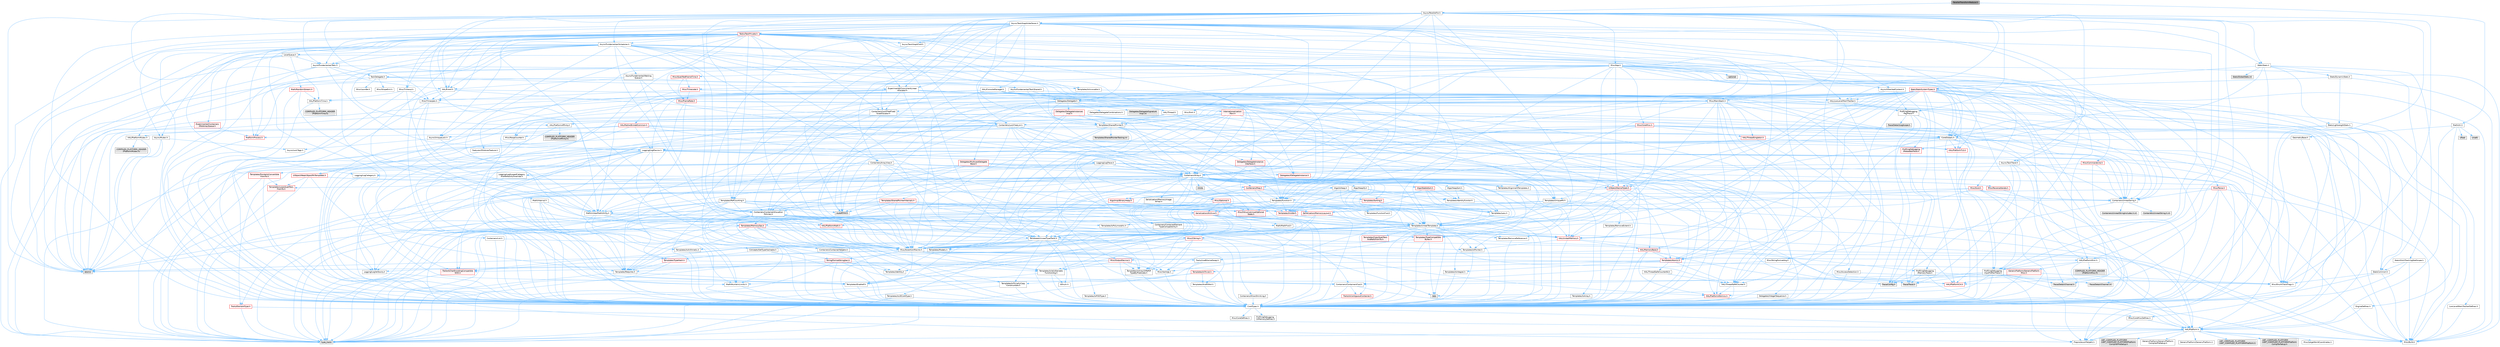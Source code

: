 digraph "ParallelTransformReduce.h"
{
 // INTERACTIVE_SVG=YES
 // LATEX_PDF_SIZE
  bgcolor="transparent";
  edge [fontname=Helvetica,fontsize=10,labelfontname=Helvetica,labelfontsize=10];
  node [fontname=Helvetica,fontsize=10,shape=box,height=0.2,width=0.4];
  Node1 [id="Node000001",label="ParallelTransformReduce.h",height=0.2,width=0.4,color="gray40", fillcolor="grey60", style="filled", fontcolor="black",tooltip=" "];
  Node1 -> Node2 [id="edge1_Node000001_Node000002",color="steelblue1",style="solid",tooltip=" "];
  Node2 [id="Node000002",label="Async/ParallelFor.h",height=0.2,width=0.4,color="grey40", fillcolor="white", style="filled",URL="$d2/da1/ParallelFor_8h.html",tooltip=" "];
  Node2 -> Node3 [id="edge2_Node000002_Node000003",color="steelblue1",style="solid",tooltip=" "];
  Node3 [id="Node000003",label="AutoRTFM.h",height=0.2,width=0.4,color="grey60", fillcolor="#E0E0E0", style="filled",tooltip=" "];
  Node2 -> Node4 [id="edge3_Node000002_Node000004",color="steelblue1",style="solid",tooltip=" "];
  Node4 [id="Node000004",label="Async/Fundamental/Scheduler.h",height=0.2,width=0.4,color="grey40", fillcolor="white", style="filled",URL="$d7/d7f/Scheduler_8h.html",tooltip=" "];
  Node4 -> Node5 [id="edge4_Node000004_Node000005",color="steelblue1",style="solid",tooltip=" "];
  Node5 [id="Node000005",label="Async/Fundamental/Task.h",height=0.2,width=0.4,color="grey40", fillcolor="white", style="filled",URL="$d6/d93/Async_2Fundamental_2Task_8h.html",tooltip=" "];
  Node5 -> Node6 [id="edge5_Node000005_Node000006",color="steelblue1",style="solid",tooltip=" "];
  Node6 [id="Node000006",label="Logging/LogMacros.h",height=0.2,width=0.4,color="grey40", fillcolor="white", style="filled",URL="$d0/d16/LogMacros_8h.html",tooltip=" "];
  Node6 -> Node7 [id="edge6_Node000006_Node000007",color="steelblue1",style="solid",tooltip=" "];
  Node7 [id="Node000007",label="Containers/UnrealString.h",height=0.2,width=0.4,color="grey40", fillcolor="white", style="filled",URL="$d5/dba/UnrealString_8h.html",tooltip=" "];
  Node7 -> Node8 [id="edge7_Node000007_Node000008",color="steelblue1",style="solid",tooltip=" "];
  Node8 [id="Node000008",label="Containers/UnrealStringIncludes.h.inl",height=0.2,width=0.4,color="grey60", fillcolor="#E0E0E0", style="filled",tooltip=" "];
  Node7 -> Node9 [id="edge8_Node000007_Node000009",color="steelblue1",style="solid",tooltip=" "];
  Node9 [id="Node000009",label="Containers/UnrealString.h.inl",height=0.2,width=0.4,color="grey60", fillcolor="#E0E0E0", style="filled",tooltip=" "];
  Node7 -> Node10 [id="edge9_Node000007_Node000010",color="steelblue1",style="solid",tooltip=" "];
  Node10 [id="Node000010",label="Misc/StringFormatArg.h",height=0.2,width=0.4,color="grey40", fillcolor="white", style="filled",URL="$d2/d16/StringFormatArg_8h.html",tooltip=" "];
  Node10 -> Node11 [id="edge10_Node000010_Node000011",color="steelblue1",style="solid",tooltip=" "];
  Node11 [id="Node000011",label="Containers/ContainersFwd.h",height=0.2,width=0.4,color="grey40", fillcolor="white", style="filled",URL="$d4/d0a/ContainersFwd_8h.html",tooltip=" "];
  Node11 -> Node12 [id="edge11_Node000011_Node000012",color="steelblue1",style="solid",tooltip=" "];
  Node12 [id="Node000012",label="HAL/Platform.h",height=0.2,width=0.4,color="grey40", fillcolor="white", style="filled",URL="$d9/dd0/Platform_8h.html",tooltip=" "];
  Node12 -> Node13 [id="edge12_Node000012_Node000013",color="steelblue1",style="solid",tooltip=" "];
  Node13 [id="Node000013",label="Misc/Build.h",height=0.2,width=0.4,color="grey40", fillcolor="white", style="filled",URL="$d3/dbb/Build_8h.html",tooltip=" "];
  Node12 -> Node14 [id="edge13_Node000012_Node000014",color="steelblue1",style="solid",tooltip=" "];
  Node14 [id="Node000014",label="Misc/LargeWorldCoordinates.h",height=0.2,width=0.4,color="grey40", fillcolor="white", style="filled",URL="$d2/dcb/LargeWorldCoordinates_8h.html",tooltip=" "];
  Node12 -> Node15 [id="edge14_Node000012_Node000015",color="steelblue1",style="solid",tooltip=" "];
  Node15 [id="Node000015",label="type_traits",height=0.2,width=0.4,color="grey60", fillcolor="#E0E0E0", style="filled",tooltip=" "];
  Node12 -> Node16 [id="edge15_Node000012_Node000016",color="steelblue1",style="solid",tooltip=" "];
  Node16 [id="Node000016",label="PreprocessorHelpers.h",height=0.2,width=0.4,color="grey40", fillcolor="white", style="filled",URL="$db/ddb/PreprocessorHelpers_8h.html",tooltip=" "];
  Node12 -> Node17 [id="edge16_Node000012_Node000017",color="steelblue1",style="solid",tooltip=" "];
  Node17 [id="Node000017",label="UBT_COMPILED_PLATFORM\l/UBT_COMPILED_PLATFORMPlatform\lCompilerPreSetup.h",height=0.2,width=0.4,color="grey60", fillcolor="#E0E0E0", style="filled",tooltip=" "];
  Node12 -> Node18 [id="edge17_Node000012_Node000018",color="steelblue1",style="solid",tooltip=" "];
  Node18 [id="Node000018",label="GenericPlatform/GenericPlatform\lCompilerPreSetup.h",height=0.2,width=0.4,color="grey40", fillcolor="white", style="filled",URL="$d9/dc8/GenericPlatformCompilerPreSetup_8h.html",tooltip=" "];
  Node12 -> Node19 [id="edge18_Node000012_Node000019",color="steelblue1",style="solid",tooltip=" "];
  Node19 [id="Node000019",label="GenericPlatform/GenericPlatform.h",height=0.2,width=0.4,color="grey40", fillcolor="white", style="filled",URL="$d6/d84/GenericPlatform_8h.html",tooltip=" "];
  Node12 -> Node20 [id="edge19_Node000012_Node000020",color="steelblue1",style="solid",tooltip=" "];
  Node20 [id="Node000020",label="UBT_COMPILED_PLATFORM\l/UBT_COMPILED_PLATFORMPlatform.h",height=0.2,width=0.4,color="grey60", fillcolor="#E0E0E0", style="filled",tooltip=" "];
  Node12 -> Node21 [id="edge20_Node000012_Node000021",color="steelblue1",style="solid",tooltip=" "];
  Node21 [id="Node000021",label="UBT_COMPILED_PLATFORM\l/UBT_COMPILED_PLATFORMPlatform\lCompilerSetup.h",height=0.2,width=0.4,color="grey60", fillcolor="#E0E0E0", style="filled",tooltip=" "];
  Node11 -> Node22 [id="edge21_Node000011_Node000022",color="steelblue1",style="solid",tooltip=" "];
  Node22 [id="Node000022",label="CoreTypes.h",height=0.2,width=0.4,color="grey40", fillcolor="white", style="filled",URL="$dc/dec/CoreTypes_8h.html",tooltip=" "];
  Node22 -> Node12 [id="edge22_Node000022_Node000012",color="steelblue1",style="solid",tooltip=" "];
  Node22 -> Node23 [id="edge23_Node000022_Node000023",color="steelblue1",style="solid",tooltip=" "];
  Node23 [id="Node000023",label="ProfilingDebugging\l/UMemoryDefines.h",height=0.2,width=0.4,color="grey40", fillcolor="white", style="filled",URL="$d2/da2/UMemoryDefines_8h.html",tooltip=" "];
  Node22 -> Node24 [id="edge24_Node000022_Node000024",color="steelblue1",style="solid",tooltip=" "];
  Node24 [id="Node000024",label="Misc/CoreMiscDefines.h",height=0.2,width=0.4,color="grey40", fillcolor="white", style="filled",URL="$da/d38/CoreMiscDefines_8h.html",tooltip=" "];
  Node24 -> Node12 [id="edge25_Node000024_Node000012",color="steelblue1",style="solid",tooltip=" "];
  Node24 -> Node16 [id="edge26_Node000024_Node000016",color="steelblue1",style="solid",tooltip=" "];
  Node22 -> Node25 [id="edge27_Node000022_Node000025",color="steelblue1",style="solid",tooltip=" "];
  Node25 [id="Node000025",label="Misc/CoreDefines.h",height=0.2,width=0.4,color="grey40", fillcolor="white", style="filled",URL="$d3/dd2/CoreDefines_8h.html",tooltip=" "];
  Node11 -> Node26 [id="edge28_Node000011_Node000026",color="steelblue1",style="solid",tooltip=" "];
  Node26 [id="Node000026",label="Traits/IsContiguousContainer.h",height=0.2,width=0.4,color="red", fillcolor="#FFF0F0", style="filled",URL="$d5/d3c/IsContiguousContainer_8h.html",tooltip=" "];
  Node26 -> Node22 [id="edge29_Node000026_Node000022",color="steelblue1",style="solid",tooltip=" "];
  Node6 -> Node22 [id="edge30_Node000006_Node000022",color="steelblue1",style="solid",tooltip=" "];
  Node6 -> Node16 [id="edge31_Node000006_Node000016",color="steelblue1",style="solid",tooltip=" "];
  Node6 -> Node29 [id="edge32_Node000006_Node000029",color="steelblue1",style="solid",tooltip=" "];
  Node29 [id="Node000029",label="Logging/LogCategory.h",height=0.2,width=0.4,color="grey40", fillcolor="white", style="filled",URL="$d9/d36/LogCategory_8h.html",tooltip=" "];
  Node29 -> Node22 [id="edge33_Node000029_Node000022",color="steelblue1",style="solid",tooltip=" "];
  Node29 -> Node30 [id="edge34_Node000029_Node000030",color="steelblue1",style="solid",tooltip=" "];
  Node30 [id="Node000030",label="Logging/LogVerbosity.h",height=0.2,width=0.4,color="grey40", fillcolor="white", style="filled",URL="$d2/d8f/LogVerbosity_8h.html",tooltip=" "];
  Node30 -> Node22 [id="edge35_Node000030_Node000022",color="steelblue1",style="solid",tooltip=" "];
  Node29 -> Node31 [id="edge36_Node000029_Node000031",color="steelblue1",style="solid",tooltip=" "];
  Node31 [id="Node000031",label="UObject/NameTypes.h",height=0.2,width=0.4,color="red", fillcolor="#FFF0F0", style="filled",URL="$d6/d35/NameTypes_8h.html",tooltip=" "];
  Node31 -> Node22 [id="edge37_Node000031_Node000022",color="steelblue1",style="solid",tooltip=" "];
  Node31 -> Node32 [id="edge38_Node000031_Node000032",color="steelblue1",style="solid",tooltip=" "];
  Node32 [id="Node000032",label="Misc/AssertionMacros.h",height=0.2,width=0.4,color="grey40", fillcolor="white", style="filled",URL="$d0/dfa/AssertionMacros_8h.html",tooltip=" "];
  Node32 -> Node22 [id="edge39_Node000032_Node000022",color="steelblue1",style="solid",tooltip=" "];
  Node32 -> Node12 [id="edge40_Node000032_Node000012",color="steelblue1",style="solid",tooltip=" "];
  Node32 -> Node33 [id="edge41_Node000032_Node000033",color="steelblue1",style="solid",tooltip=" "];
  Node33 [id="Node000033",label="HAL/PlatformMisc.h",height=0.2,width=0.4,color="grey40", fillcolor="white", style="filled",URL="$d0/df5/PlatformMisc_8h.html",tooltip=" "];
  Node33 -> Node22 [id="edge42_Node000033_Node000022",color="steelblue1",style="solid",tooltip=" "];
  Node33 -> Node34 [id="edge43_Node000033_Node000034",color="steelblue1",style="solid",tooltip=" "];
  Node34 [id="Node000034",label="GenericPlatform/GenericPlatform\lMisc.h",height=0.2,width=0.4,color="red", fillcolor="#FFF0F0", style="filled",URL="$db/d9a/GenericPlatformMisc_8h.html",tooltip=" "];
  Node34 -> Node22 [id="edge44_Node000034_Node000022",color="steelblue1",style="solid",tooltip=" "];
  Node34 -> Node41 [id="edge45_Node000034_Node000041",color="steelblue1",style="solid",tooltip=" "];
  Node41 [id="Node000041",label="HAL/PlatformCrt.h",height=0.2,width=0.4,color="red", fillcolor="#FFF0F0", style="filled",URL="$d8/d75/PlatformCrt_8h.html",tooltip=" "];
  Node41 -> Node42 [id="edge46_Node000041_Node000042",color="steelblue1",style="solid",tooltip=" "];
  Node42 [id="Node000042",label="new",height=0.2,width=0.4,color="grey60", fillcolor="#E0E0E0", style="filled",tooltip=" "];
  Node34 -> Node51 [id="edge47_Node000034_Node000051",color="steelblue1",style="solid",tooltip=" "];
  Node51 [id="Node000051",label="Math/NumericLimits.h",height=0.2,width=0.4,color="grey40", fillcolor="white", style="filled",URL="$df/d1b/NumericLimits_8h.html",tooltip=" "];
  Node51 -> Node22 [id="edge48_Node000051_Node000022",color="steelblue1",style="solid",tooltip=" "];
  Node34 -> Node53 [id="edge49_Node000034_Node000053",color="steelblue1",style="solid",tooltip=" "];
  Node53 [id="Node000053",label="Misc/EnumClassFlags.h",height=0.2,width=0.4,color="grey40", fillcolor="white", style="filled",URL="$d8/de7/EnumClassFlags_8h.html",tooltip=" "];
  Node33 -> Node56 [id="edge50_Node000033_Node000056",color="steelblue1",style="solid",tooltip=" "];
  Node56 [id="Node000056",label="COMPILED_PLATFORM_HEADER\l(PlatformMisc.h)",height=0.2,width=0.4,color="grey60", fillcolor="#E0E0E0", style="filled",tooltip=" "];
  Node33 -> Node57 [id="edge51_Node000033_Node000057",color="steelblue1",style="solid",tooltip=" "];
  Node57 [id="Node000057",label="ProfilingDebugging\l/CpuProfilerTrace.h",height=0.2,width=0.4,color="grey40", fillcolor="white", style="filled",URL="$da/dcb/CpuProfilerTrace_8h.html",tooltip=" "];
  Node57 -> Node22 [id="edge52_Node000057_Node000022",color="steelblue1",style="solid",tooltip=" "];
  Node57 -> Node11 [id="edge53_Node000057_Node000011",color="steelblue1",style="solid",tooltip=" "];
  Node57 -> Node58 [id="edge54_Node000057_Node000058",color="steelblue1",style="solid",tooltip=" "];
  Node58 [id="Node000058",label="HAL/PlatformAtomics.h",height=0.2,width=0.4,color="red", fillcolor="#FFF0F0", style="filled",URL="$d3/d36/PlatformAtomics_8h.html",tooltip=" "];
  Node58 -> Node22 [id="edge55_Node000058_Node000022",color="steelblue1",style="solid",tooltip=" "];
  Node57 -> Node16 [id="edge56_Node000057_Node000016",color="steelblue1",style="solid",tooltip=" "];
  Node57 -> Node13 [id="edge57_Node000057_Node000013",color="steelblue1",style="solid",tooltip=" "];
  Node57 -> Node61 [id="edge58_Node000057_Node000061",color="steelblue1",style="solid",tooltip=" "];
  Node61 [id="Node000061",label="Trace/Config.h",height=0.2,width=0.4,color="grey60", fillcolor="#E0E0E0", style="filled",tooltip=" "];
  Node57 -> Node62 [id="edge59_Node000057_Node000062",color="steelblue1",style="solid",tooltip=" "];
  Node62 [id="Node000062",label="Trace/Detail/Channel.h",height=0.2,width=0.4,color="grey60", fillcolor="#E0E0E0", style="filled",tooltip=" "];
  Node57 -> Node63 [id="edge60_Node000057_Node000063",color="steelblue1",style="solid",tooltip=" "];
  Node63 [id="Node000063",label="Trace/Detail/Channel.inl",height=0.2,width=0.4,color="grey60", fillcolor="#E0E0E0", style="filled",tooltip=" "];
  Node57 -> Node64 [id="edge61_Node000057_Node000064",color="steelblue1",style="solid",tooltip=" "];
  Node64 [id="Node000064",label="Trace/Trace.h",height=0.2,width=0.4,color="grey60", fillcolor="#E0E0E0", style="filled",tooltip=" "];
  Node32 -> Node16 [id="edge62_Node000032_Node000016",color="steelblue1",style="solid",tooltip=" "];
  Node32 -> Node65 [id="edge63_Node000032_Node000065",color="steelblue1",style="solid",tooltip=" "];
  Node65 [id="Node000065",label="Templates/EnableIf.h",height=0.2,width=0.4,color="grey40", fillcolor="white", style="filled",URL="$d7/d60/EnableIf_8h.html",tooltip=" "];
  Node65 -> Node22 [id="edge64_Node000065_Node000022",color="steelblue1",style="solid",tooltip=" "];
  Node32 -> Node66 [id="edge65_Node000032_Node000066",color="steelblue1",style="solid",tooltip=" "];
  Node66 [id="Node000066",label="Templates/IsArrayOrRefOf\lTypeByPredicate.h",height=0.2,width=0.4,color="grey40", fillcolor="white", style="filled",URL="$d6/da1/IsArrayOrRefOfTypeByPredicate_8h.html",tooltip=" "];
  Node66 -> Node22 [id="edge66_Node000066_Node000022",color="steelblue1",style="solid",tooltip=" "];
  Node32 -> Node67 [id="edge67_Node000032_Node000067",color="steelblue1",style="solid",tooltip=" "];
  Node67 [id="Node000067",label="Templates/IsValidVariadic\lFunctionArg.h",height=0.2,width=0.4,color="grey40", fillcolor="white", style="filled",URL="$d0/dc8/IsValidVariadicFunctionArg_8h.html",tooltip=" "];
  Node67 -> Node22 [id="edge68_Node000067_Node000022",color="steelblue1",style="solid",tooltip=" "];
  Node67 -> Node68 [id="edge69_Node000067_Node000068",color="steelblue1",style="solid",tooltip=" "];
  Node68 [id="Node000068",label="IsEnum.h",height=0.2,width=0.4,color="grey40", fillcolor="white", style="filled",URL="$d4/de5/IsEnum_8h.html",tooltip=" "];
  Node67 -> Node15 [id="edge70_Node000067_Node000015",color="steelblue1",style="solid",tooltip=" "];
  Node32 -> Node69 [id="edge71_Node000032_Node000069",color="steelblue1",style="solid",tooltip=" "];
  Node69 [id="Node000069",label="Traits/IsCharEncodingCompatible\lWith.h",height=0.2,width=0.4,color="red", fillcolor="#FFF0F0", style="filled",URL="$df/dd1/IsCharEncodingCompatibleWith_8h.html",tooltip=" "];
  Node69 -> Node15 [id="edge72_Node000069_Node000015",color="steelblue1",style="solid",tooltip=" "];
  Node32 -> Node71 [id="edge73_Node000032_Node000071",color="steelblue1",style="solid",tooltip=" "];
  Node71 [id="Node000071",label="Misc/VarArgs.h",height=0.2,width=0.4,color="grey40", fillcolor="white", style="filled",URL="$d5/d6f/VarArgs_8h.html",tooltip=" "];
  Node71 -> Node22 [id="edge74_Node000071_Node000022",color="steelblue1",style="solid",tooltip=" "];
  Node32 -> Node72 [id="edge75_Node000032_Node000072",color="steelblue1",style="solid",tooltip=" "];
  Node72 [id="Node000072",label="String/FormatStringSan.h",height=0.2,width=0.4,color="red", fillcolor="#FFF0F0", style="filled",URL="$d3/d8b/FormatStringSan_8h.html",tooltip=" "];
  Node72 -> Node15 [id="edge76_Node000072_Node000015",color="steelblue1",style="solid",tooltip=" "];
  Node72 -> Node22 [id="edge77_Node000072_Node000022",color="steelblue1",style="solid",tooltip=" "];
  Node72 -> Node73 [id="edge78_Node000072_Node000073",color="steelblue1",style="solid",tooltip=" "];
  Node73 [id="Node000073",label="Templates/Requires.h",height=0.2,width=0.4,color="grey40", fillcolor="white", style="filled",URL="$dc/d96/Requires_8h.html",tooltip=" "];
  Node73 -> Node65 [id="edge79_Node000073_Node000065",color="steelblue1",style="solid",tooltip=" "];
  Node73 -> Node15 [id="edge80_Node000073_Node000015",color="steelblue1",style="solid",tooltip=" "];
  Node72 -> Node74 [id="edge81_Node000072_Node000074",color="steelblue1",style="solid",tooltip=" "];
  Node74 [id="Node000074",label="Templates/Identity.h",height=0.2,width=0.4,color="grey40", fillcolor="white", style="filled",URL="$d0/dd5/Identity_8h.html",tooltip=" "];
  Node72 -> Node67 [id="edge82_Node000072_Node000067",color="steelblue1",style="solid",tooltip=" "];
  Node72 -> Node11 [id="edge83_Node000072_Node000011",color="steelblue1",style="solid",tooltip=" "];
  Node32 -> Node78 [id="edge84_Node000032_Node000078",color="steelblue1",style="solid",tooltip=" "];
  Node78 [id="Node000078",label="atomic",height=0.2,width=0.4,color="grey60", fillcolor="#E0E0E0", style="filled",tooltip=" "];
  Node31 -> Node79 [id="edge85_Node000031_Node000079",color="steelblue1",style="solid",tooltip=" "];
  Node79 [id="Node000079",label="HAL/UnrealMemory.h",height=0.2,width=0.4,color="red", fillcolor="#FFF0F0", style="filled",URL="$d9/d96/UnrealMemory_8h.html",tooltip=" "];
  Node79 -> Node22 [id="edge86_Node000079_Node000022",color="steelblue1",style="solid",tooltip=" "];
  Node79 -> Node83 [id="edge87_Node000079_Node000083",color="steelblue1",style="solid",tooltip=" "];
  Node83 [id="Node000083",label="HAL/MemoryBase.h",height=0.2,width=0.4,color="red", fillcolor="#FFF0F0", style="filled",URL="$d6/d9f/MemoryBase_8h.html",tooltip=" "];
  Node83 -> Node22 [id="edge88_Node000083_Node000022",color="steelblue1",style="solid",tooltip=" "];
  Node83 -> Node58 [id="edge89_Node000083_Node000058",color="steelblue1",style="solid",tooltip=" "];
  Node83 -> Node41 [id="edge90_Node000083_Node000041",color="steelblue1",style="solid",tooltip=" "];
  Node83 -> Node85 [id="edge91_Node000083_Node000085",color="steelblue1",style="solid",tooltip=" "];
  Node85 [id="Node000085",label="Misc/OutputDevice.h",height=0.2,width=0.4,color="red", fillcolor="#FFF0F0", style="filled",URL="$d7/d32/OutputDevice_8h.html",tooltip=" "];
  Node85 -> Node22 [id="edge92_Node000085_Node000022",color="steelblue1",style="solid",tooltip=" "];
  Node85 -> Node30 [id="edge93_Node000085_Node000030",color="steelblue1",style="solid",tooltip=" "];
  Node85 -> Node71 [id="edge94_Node000085_Node000071",color="steelblue1",style="solid",tooltip=" "];
  Node85 -> Node66 [id="edge95_Node000085_Node000066",color="steelblue1",style="solid",tooltip=" "];
  Node85 -> Node67 [id="edge96_Node000085_Node000067",color="steelblue1",style="solid",tooltip=" "];
  Node85 -> Node69 [id="edge97_Node000085_Node000069",color="steelblue1",style="solid",tooltip=" "];
  Node83 -> Node86 [id="edge98_Node000083_Node000086",color="steelblue1",style="solid",tooltip=" "];
  Node86 [id="Node000086",label="Templates/Atomic.h",height=0.2,width=0.4,color="red", fillcolor="#FFF0F0", style="filled",URL="$d3/d91/Atomic_8h.html",tooltip=" "];
  Node86 -> Node87 [id="edge99_Node000086_Node000087",color="steelblue1",style="solid",tooltip=" "];
  Node87 [id="Node000087",label="HAL/ThreadSafeCounter.h",height=0.2,width=0.4,color="grey40", fillcolor="white", style="filled",URL="$dc/dc9/ThreadSafeCounter_8h.html",tooltip=" "];
  Node87 -> Node22 [id="edge100_Node000087_Node000022",color="steelblue1",style="solid",tooltip=" "];
  Node87 -> Node58 [id="edge101_Node000087_Node000058",color="steelblue1",style="solid",tooltip=" "];
  Node86 -> Node88 [id="edge102_Node000086_Node000088",color="steelblue1",style="solid",tooltip=" "];
  Node88 [id="Node000088",label="HAL/ThreadSafeCounter64.h",height=0.2,width=0.4,color="grey40", fillcolor="white", style="filled",URL="$d0/d12/ThreadSafeCounter64_8h.html",tooltip=" "];
  Node88 -> Node22 [id="edge103_Node000088_Node000022",color="steelblue1",style="solid",tooltip=" "];
  Node88 -> Node87 [id="edge104_Node000088_Node000087",color="steelblue1",style="solid",tooltip=" "];
  Node86 -> Node89 [id="edge105_Node000086_Node000089",color="steelblue1",style="solid",tooltip=" "];
  Node89 [id="Node000089",label="Templates/IsIntegral.h",height=0.2,width=0.4,color="grey40", fillcolor="white", style="filled",URL="$da/d64/IsIntegral_8h.html",tooltip=" "];
  Node89 -> Node22 [id="edge106_Node000089_Node000022",color="steelblue1",style="solid",tooltip=" "];
  Node86 -> Node90 [id="edge107_Node000086_Node000090",color="steelblue1",style="solid",tooltip=" "];
  Node90 [id="Node000090",label="Templates/IsTrivial.h",height=0.2,width=0.4,color="red", fillcolor="#FFF0F0", style="filled",URL="$da/d4c/IsTrivial_8h.html",tooltip=" "];
  Node90 -> Node91 [id="edge108_Node000090_Node000091",color="steelblue1",style="solid",tooltip=" "];
  Node91 [id="Node000091",label="Templates/AndOrNot.h",height=0.2,width=0.4,color="grey40", fillcolor="white", style="filled",URL="$db/d0a/AndOrNot_8h.html",tooltip=" "];
  Node91 -> Node22 [id="edge109_Node000091_Node000022",color="steelblue1",style="solid",tooltip=" "];
  Node90 -> Node92 [id="edge110_Node000090_Node000092",color="steelblue1",style="solid",tooltip=" "];
  Node92 [id="Node000092",label="Templates/IsTriviallyCopy\lConstructible.h",height=0.2,width=0.4,color="grey40", fillcolor="white", style="filled",URL="$d3/d78/IsTriviallyCopyConstructible_8h.html",tooltip=" "];
  Node92 -> Node22 [id="edge111_Node000092_Node000022",color="steelblue1",style="solid",tooltip=" "];
  Node92 -> Node15 [id="edge112_Node000092_Node000015",color="steelblue1",style="solid",tooltip=" "];
  Node90 -> Node15 [id="edge113_Node000090_Node000015",color="steelblue1",style="solid",tooltip=" "];
  Node86 -> Node78 [id="edge114_Node000086_Node000078",color="steelblue1",style="solid",tooltip=" "];
  Node79 -> Node97 [id="edge115_Node000079_Node000097",color="steelblue1",style="solid",tooltip=" "];
  Node97 [id="Node000097",label="ProfilingDebugging\l/MemoryTrace.h",height=0.2,width=0.4,color="grey40", fillcolor="white", style="filled",URL="$da/dd7/MemoryTrace_8h.html",tooltip=" "];
  Node97 -> Node12 [id="edge116_Node000097_Node000012",color="steelblue1",style="solid",tooltip=" "];
  Node97 -> Node53 [id="edge117_Node000097_Node000053",color="steelblue1",style="solid",tooltip=" "];
  Node97 -> Node61 [id="edge118_Node000097_Node000061",color="steelblue1",style="solid",tooltip=" "];
  Node97 -> Node64 [id="edge119_Node000097_Node000064",color="steelblue1",style="solid",tooltip=" "];
  Node79 -> Node98 [id="edge120_Node000079_Node000098",color="steelblue1",style="solid",tooltip=" "];
  Node98 [id="Node000098",label="Templates/IsPointer.h",height=0.2,width=0.4,color="grey40", fillcolor="white", style="filled",URL="$d7/d05/IsPointer_8h.html",tooltip=" "];
  Node98 -> Node22 [id="edge121_Node000098_Node000022",color="steelblue1",style="solid",tooltip=" "];
  Node31 -> Node99 [id="edge122_Node000031_Node000099",color="steelblue1",style="solid",tooltip=" "];
  Node99 [id="Node000099",label="Templates/UnrealTypeTraits.h",height=0.2,width=0.4,color="grey40", fillcolor="white", style="filled",URL="$d2/d2d/UnrealTypeTraits_8h.html",tooltip=" "];
  Node99 -> Node22 [id="edge123_Node000099_Node000022",color="steelblue1",style="solid",tooltip=" "];
  Node99 -> Node98 [id="edge124_Node000099_Node000098",color="steelblue1",style="solid",tooltip=" "];
  Node99 -> Node32 [id="edge125_Node000099_Node000032",color="steelblue1",style="solid",tooltip=" "];
  Node99 -> Node91 [id="edge126_Node000099_Node000091",color="steelblue1",style="solid",tooltip=" "];
  Node99 -> Node65 [id="edge127_Node000099_Node000065",color="steelblue1",style="solid",tooltip=" "];
  Node99 -> Node100 [id="edge128_Node000099_Node000100",color="steelblue1",style="solid",tooltip=" "];
  Node100 [id="Node000100",label="Templates/IsArithmetic.h",height=0.2,width=0.4,color="grey40", fillcolor="white", style="filled",URL="$d2/d5d/IsArithmetic_8h.html",tooltip=" "];
  Node100 -> Node22 [id="edge129_Node000100_Node000022",color="steelblue1",style="solid",tooltip=" "];
  Node99 -> Node68 [id="edge130_Node000099_Node000068",color="steelblue1",style="solid",tooltip=" "];
  Node99 -> Node101 [id="edge131_Node000099_Node000101",color="steelblue1",style="solid",tooltip=" "];
  Node101 [id="Node000101",label="Templates/Models.h",height=0.2,width=0.4,color="grey40", fillcolor="white", style="filled",URL="$d3/d0c/Models_8h.html",tooltip=" "];
  Node101 -> Node74 [id="edge132_Node000101_Node000074",color="steelblue1",style="solid",tooltip=" "];
  Node99 -> Node102 [id="edge133_Node000099_Node000102",color="steelblue1",style="solid",tooltip=" "];
  Node102 [id="Node000102",label="Templates/IsPODType.h",height=0.2,width=0.4,color="grey40", fillcolor="white", style="filled",URL="$d7/db1/IsPODType_8h.html",tooltip=" "];
  Node102 -> Node22 [id="edge134_Node000102_Node000022",color="steelblue1",style="solid",tooltip=" "];
  Node99 -> Node103 [id="edge135_Node000099_Node000103",color="steelblue1",style="solid",tooltip=" "];
  Node103 [id="Node000103",label="Templates/IsUECoreType.h",height=0.2,width=0.4,color="grey40", fillcolor="white", style="filled",URL="$d1/db8/IsUECoreType_8h.html",tooltip=" "];
  Node103 -> Node22 [id="edge136_Node000103_Node000022",color="steelblue1",style="solid",tooltip=" "];
  Node103 -> Node15 [id="edge137_Node000103_Node000015",color="steelblue1",style="solid",tooltip=" "];
  Node99 -> Node92 [id="edge138_Node000099_Node000092",color="steelblue1",style="solid",tooltip=" "];
  Node31 -> Node104 [id="edge139_Node000031_Node000104",color="steelblue1",style="solid",tooltip=" "];
  Node104 [id="Node000104",label="Templates/UnrealTemplate.h",height=0.2,width=0.4,color="grey40", fillcolor="white", style="filled",URL="$d4/d24/UnrealTemplate_8h.html",tooltip=" "];
  Node104 -> Node22 [id="edge140_Node000104_Node000022",color="steelblue1",style="solid",tooltip=" "];
  Node104 -> Node98 [id="edge141_Node000104_Node000098",color="steelblue1",style="solid",tooltip=" "];
  Node104 -> Node79 [id="edge142_Node000104_Node000079",color="steelblue1",style="solid",tooltip=" "];
  Node104 -> Node105 [id="edge143_Node000104_Node000105",color="steelblue1",style="solid",tooltip=" "];
  Node105 [id="Node000105",label="Templates/CopyQualifiers\lAndRefsFromTo.h",height=0.2,width=0.4,color="red", fillcolor="#FFF0F0", style="filled",URL="$d3/db3/CopyQualifiersAndRefsFromTo_8h.html",tooltip=" "];
  Node104 -> Node99 [id="edge144_Node000104_Node000099",color="steelblue1",style="solid",tooltip=" "];
  Node104 -> Node107 [id="edge145_Node000104_Node000107",color="steelblue1",style="solid",tooltip=" "];
  Node107 [id="Node000107",label="Templates/RemoveReference.h",height=0.2,width=0.4,color="grey40", fillcolor="white", style="filled",URL="$da/dbe/RemoveReference_8h.html",tooltip=" "];
  Node107 -> Node22 [id="edge146_Node000107_Node000022",color="steelblue1",style="solid",tooltip=" "];
  Node104 -> Node73 [id="edge147_Node000104_Node000073",color="steelblue1",style="solid",tooltip=" "];
  Node104 -> Node108 [id="edge148_Node000104_Node000108",color="steelblue1",style="solid",tooltip=" "];
  Node108 [id="Node000108",label="Templates/TypeCompatible\lBytes.h",height=0.2,width=0.4,color="red", fillcolor="#FFF0F0", style="filled",URL="$df/d0a/TypeCompatibleBytes_8h.html",tooltip=" "];
  Node108 -> Node22 [id="edge149_Node000108_Node000022",color="steelblue1",style="solid",tooltip=" "];
  Node108 -> Node42 [id="edge150_Node000108_Node000042",color="steelblue1",style="solid",tooltip=" "];
  Node108 -> Node15 [id="edge151_Node000108_Node000015",color="steelblue1",style="solid",tooltip=" "];
  Node104 -> Node74 [id="edge152_Node000104_Node000074",color="steelblue1",style="solid",tooltip=" "];
  Node104 -> Node26 [id="edge153_Node000104_Node000026",color="steelblue1",style="solid",tooltip=" "];
  Node104 -> Node109 [id="edge154_Node000104_Node000109",color="steelblue1",style="solid",tooltip=" "];
  Node109 [id="Node000109",label="Traits/UseBitwiseSwap.h",height=0.2,width=0.4,color="grey40", fillcolor="white", style="filled",URL="$db/df3/UseBitwiseSwap_8h.html",tooltip=" "];
  Node109 -> Node22 [id="edge155_Node000109_Node000022",color="steelblue1",style="solid",tooltip=" "];
  Node109 -> Node15 [id="edge156_Node000109_Node000015",color="steelblue1",style="solid",tooltip=" "];
  Node104 -> Node15 [id="edge157_Node000104_Node000015",color="steelblue1",style="solid",tooltip=" "];
  Node31 -> Node7 [id="edge158_Node000031_Node000007",color="steelblue1",style="solid",tooltip=" "];
  Node31 -> Node86 [id="edge159_Node000031_Node000086",color="steelblue1",style="solid",tooltip=" "];
  Node31 -> Node144 [id="edge160_Node000031_Node000144",color="steelblue1",style="solid",tooltip=" "];
  Node144 [id="Node000144",label="Serialization/MemoryLayout.h",height=0.2,width=0.4,color="red", fillcolor="#FFF0F0", style="filled",URL="$d7/d66/MemoryLayout_8h.html",tooltip=" "];
  Node144 -> Node79 [id="edge161_Node000144_Node000079",color="steelblue1",style="solid",tooltip=" "];
  Node144 -> Node65 [id="edge162_Node000144_Node000065",color="steelblue1",style="solid",tooltip=" "];
  Node144 -> Node124 [id="edge163_Node000144_Node000124",color="steelblue1",style="solid",tooltip=" "];
  Node124 [id="Node000124",label="Templates/IsPolymorphic.h",height=0.2,width=0.4,color="grey40", fillcolor="white", style="filled",URL="$dc/d20/IsPolymorphic_8h.html",tooltip=" "];
  Node144 -> Node101 [id="edge164_Node000144_Node000101",color="steelblue1",style="solid",tooltip=" "];
  Node144 -> Node104 [id="edge165_Node000144_Node000104",color="steelblue1",style="solid",tooltip=" "];
  Node31 -> Node127 [id="edge166_Node000031_Node000127",color="steelblue1",style="solid",tooltip=" "];
  Node127 [id="Node000127",label="Misc/IntrusiveUnsetOptional\lState.h",height=0.2,width=0.4,color="red", fillcolor="#FFF0F0", style="filled",URL="$d2/d0a/IntrusiveUnsetOptionalState_8h.html",tooltip=" "];
  Node31 -> Node64 [id="edge167_Node000031_Node000064",color="steelblue1",style="solid",tooltip=" "];
  Node6 -> Node186 [id="edge168_Node000006_Node000186",color="steelblue1",style="solid",tooltip=" "];
  Node186 [id="Node000186",label="Logging/LogScopedCategory\lAndVerbosityOverride.h",height=0.2,width=0.4,color="grey40", fillcolor="white", style="filled",URL="$de/dba/LogScopedCategoryAndVerbosityOverride_8h.html",tooltip=" "];
  Node186 -> Node22 [id="edge169_Node000186_Node000022",color="steelblue1",style="solid",tooltip=" "];
  Node186 -> Node30 [id="edge170_Node000186_Node000030",color="steelblue1",style="solid",tooltip=" "];
  Node186 -> Node31 [id="edge171_Node000186_Node000031",color="steelblue1",style="solid",tooltip=" "];
  Node6 -> Node187 [id="edge172_Node000006_Node000187",color="steelblue1",style="solid",tooltip=" "];
  Node187 [id="Node000187",label="Logging/LogTrace.h",height=0.2,width=0.4,color="grey40", fillcolor="white", style="filled",URL="$d5/d91/LogTrace_8h.html",tooltip=" "];
  Node187 -> Node22 [id="edge173_Node000187_Node000022",color="steelblue1",style="solid",tooltip=" "];
  Node187 -> Node126 [id="edge174_Node000187_Node000126",color="steelblue1",style="solid",tooltip=" "];
  Node126 [id="Node000126",label="Containers/Array.h",height=0.2,width=0.4,color="grey40", fillcolor="white", style="filled",URL="$df/dd0/Array_8h.html",tooltip=" "];
  Node126 -> Node22 [id="edge175_Node000126_Node000022",color="steelblue1",style="solid",tooltip=" "];
  Node126 -> Node32 [id="edge176_Node000126_Node000032",color="steelblue1",style="solid",tooltip=" "];
  Node126 -> Node127 [id="edge177_Node000126_Node000127",color="steelblue1",style="solid",tooltip=" "];
  Node126 -> Node129 [id="edge178_Node000126_Node000129",color="steelblue1",style="solid",tooltip=" "];
  Node129 [id="Node000129",label="Misc/ReverseIterate.h",height=0.2,width=0.4,color="red", fillcolor="#FFF0F0", style="filled",URL="$db/de3/ReverseIterate_8h.html",tooltip=" "];
  Node129 -> Node12 [id="edge179_Node000129_Node000012",color="steelblue1",style="solid",tooltip=" "];
  Node126 -> Node79 [id="edge180_Node000126_Node000079",color="steelblue1",style="solid",tooltip=" "];
  Node126 -> Node99 [id="edge181_Node000126_Node000099",color="steelblue1",style="solid",tooltip=" "];
  Node126 -> Node104 [id="edge182_Node000126_Node000104",color="steelblue1",style="solid",tooltip=" "];
  Node126 -> Node131 [id="edge183_Node000126_Node000131",color="steelblue1",style="solid",tooltip=" "];
  Node131 [id="Node000131",label="Containers/AllowShrinking.h",height=0.2,width=0.4,color="grey40", fillcolor="white", style="filled",URL="$d7/d1a/AllowShrinking_8h.html",tooltip=" "];
  Node131 -> Node22 [id="edge184_Node000131_Node000022",color="steelblue1",style="solid",tooltip=" "];
  Node126 -> Node114 [id="edge185_Node000126_Node000114",color="steelblue1",style="solid",tooltip=" "];
  Node114 [id="Node000114",label="Containers/ContainerAllocation\lPolicies.h",height=0.2,width=0.4,color="grey40", fillcolor="white", style="filled",URL="$d7/dff/ContainerAllocationPolicies_8h.html",tooltip=" "];
  Node114 -> Node22 [id="edge186_Node000114_Node000022",color="steelblue1",style="solid",tooltip=" "];
  Node114 -> Node115 [id="edge187_Node000114_Node000115",color="steelblue1",style="solid",tooltip=" "];
  Node115 [id="Node000115",label="Containers/ContainerHelpers.h",height=0.2,width=0.4,color="grey40", fillcolor="white", style="filled",URL="$d7/d33/ContainerHelpers_8h.html",tooltip=" "];
  Node115 -> Node22 [id="edge188_Node000115_Node000022",color="steelblue1",style="solid",tooltip=" "];
  Node114 -> Node114 [id="edge189_Node000114_Node000114",color="steelblue1",style="solid",tooltip=" "];
  Node114 -> Node116 [id="edge190_Node000114_Node000116",color="steelblue1",style="solid",tooltip=" "];
  Node116 [id="Node000116",label="HAL/PlatformMath.h",height=0.2,width=0.4,color="red", fillcolor="#FFF0F0", style="filled",URL="$dc/d53/PlatformMath_8h.html",tooltip=" "];
  Node116 -> Node22 [id="edge191_Node000116_Node000022",color="steelblue1",style="solid",tooltip=" "];
  Node114 -> Node79 [id="edge192_Node000114_Node000079",color="steelblue1",style="solid",tooltip=" "];
  Node114 -> Node51 [id="edge193_Node000114_Node000051",color="steelblue1",style="solid",tooltip=" "];
  Node114 -> Node32 [id="edge194_Node000114_Node000032",color="steelblue1",style="solid",tooltip=" "];
  Node114 -> Node124 [id="edge195_Node000114_Node000124",color="steelblue1",style="solid",tooltip=" "];
  Node114 -> Node125 [id="edge196_Node000114_Node000125",color="steelblue1",style="solid",tooltip=" "];
  Node125 [id="Node000125",label="Templates/MemoryOps.h",height=0.2,width=0.4,color="red", fillcolor="#FFF0F0", style="filled",URL="$db/dea/MemoryOps_8h.html",tooltip=" "];
  Node125 -> Node22 [id="edge197_Node000125_Node000022",color="steelblue1",style="solid",tooltip=" "];
  Node125 -> Node79 [id="edge198_Node000125_Node000079",color="steelblue1",style="solid",tooltip=" "];
  Node125 -> Node92 [id="edge199_Node000125_Node000092",color="steelblue1",style="solid",tooltip=" "];
  Node125 -> Node73 [id="edge200_Node000125_Node000073",color="steelblue1",style="solid",tooltip=" "];
  Node125 -> Node99 [id="edge201_Node000125_Node000099",color="steelblue1",style="solid",tooltip=" "];
  Node125 -> Node109 [id="edge202_Node000125_Node000109",color="steelblue1",style="solid",tooltip=" "];
  Node125 -> Node42 [id="edge203_Node000125_Node000042",color="steelblue1",style="solid",tooltip=" "];
  Node125 -> Node15 [id="edge204_Node000125_Node000015",color="steelblue1",style="solid",tooltip=" "];
  Node114 -> Node108 [id="edge205_Node000114_Node000108",color="steelblue1",style="solid",tooltip=" "];
  Node114 -> Node15 [id="edge206_Node000114_Node000015",color="steelblue1",style="solid",tooltip=" "];
  Node126 -> Node132 [id="edge207_Node000126_Node000132",color="steelblue1",style="solid",tooltip=" "];
  Node132 [id="Node000132",label="Containers/ContainerElement\lTypeCompatibility.h",height=0.2,width=0.4,color="grey40", fillcolor="white", style="filled",URL="$df/ddf/ContainerElementTypeCompatibility_8h.html",tooltip=" "];
  Node132 -> Node22 [id="edge208_Node000132_Node000022",color="steelblue1",style="solid",tooltip=" "];
  Node132 -> Node99 [id="edge209_Node000132_Node000099",color="steelblue1",style="solid",tooltip=" "];
  Node126 -> Node133 [id="edge210_Node000126_Node000133",color="steelblue1",style="solid",tooltip=" "];
  Node133 [id="Node000133",label="Serialization/Archive.h",height=0.2,width=0.4,color="red", fillcolor="#FFF0F0", style="filled",URL="$d7/d3b/Archive_8h.html",tooltip=" "];
  Node133 -> Node22 [id="edge211_Node000133_Node000022",color="steelblue1",style="solid",tooltip=" "];
  Node133 -> Node38 [id="edge212_Node000133_Node000038",color="steelblue1",style="solid",tooltip=" "];
  Node38 [id="Node000038",label="Math/MathFwd.h",height=0.2,width=0.4,color="grey40", fillcolor="white", style="filled",URL="$d2/d10/MathFwd_8h.html",tooltip=" "];
  Node38 -> Node12 [id="edge213_Node000038_Node000012",color="steelblue1",style="solid",tooltip=" "];
  Node133 -> Node32 [id="edge214_Node000133_Node000032",color="steelblue1",style="solid",tooltip=" "];
  Node133 -> Node13 [id="edge215_Node000133_Node000013",color="steelblue1",style="solid",tooltip=" "];
  Node133 -> Node71 [id="edge216_Node000133_Node000071",color="steelblue1",style="solid",tooltip=" "];
  Node133 -> Node65 [id="edge217_Node000133_Node000065",color="steelblue1",style="solid",tooltip=" "];
  Node133 -> Node66 [id="edge218_Node000133_Node000066",color="steelblue1",style="solid",tooltip=" "];
  Node133 -> Node67 [id="edge219_Node000133_Node000067",color="steelblue1",style="solid",tooltip=" "];
  Node133 -> Node104 [id="edge220_Node000133_Node000104",color="steelblue1",style="solid",tooltip=" "];
  Node133 -> Node69 [id="edge221_Node000133_Node000069",color="steelblue1",style="solid",tooltip=" "];
  Node126 -> Node143 [id="edge222_Node000126_Node000143",color="steelblue1",style="solid",tooltip=" "];
  Node143 [id="Node000143",label="Serialization/MemoryImage\lWriter.h",height=0.2,width=0.4,color="grey40", fillcolor="white", style="filled",URL="$d0/d08/MemoryImageWriter_8h.html",tooltip=" "];
  Node143 -> Node22 [id="edge223_Node000143_Node000022",color="steelblue1",style="solid",tooltip=" "];
  Node143 -> Node144 [id="edge224_Node000143_Node000144",color="steelblue1",style="solid",tooltip=" "];
  Node126 -> Node157 [id="edge225_Node000126_Node000157",color="steelblue1",style="solid",tooltip=" "];
  Node157 [id="Node000157",label="Algo/Heapify.h",height=0.2,width=0.4,color="grey40", fillcolor="white", style="filled",URL="$d0/d2a/Heapify_8h.html",tooltip=" "];
  Node157 -> Node158 [id="edge226_Node000157_Node000158",color="steelblue1",style="solid",tooltip=" "];
  Node158 [id="Node000158",label="Algo/Impl/BinaryHeap.h",height=0.2,width=0.4,color="red", fillcolor="#FFF0F0", style="filled",URL="$d7/da3/Algo_2Impl_2BinaryHeap_8h.html",tooltip=" "];
  Node158 -> Node159 [id="edge227_Node000158_Node000159",color="steelblue1",style="solid",tooltip=" "];
  Node159 [id="Node000159",label="Templates/Invoke.h",height=0.2,width=0.4,color="red", fillcolor="#FFF0F0", style="filled",URL="$d7/deb/Invoke_8h.html",tooltip=" "];
  Node159 -> Node22 [id="edge228_Node000159_Node000022",color="steelblue1",style="solid",tooltip=" "];
  Node159 -> Node104 [id="edge229_Node000159_Node000104",color="steelblue1",style="solid",tooltip=" "];
  Node159 -> Node15 [id="edge230_Node000159_Node000015",color="steelblue1",style="solid",tooltip=" "];
  Node158 -> Node15 [id="edge231_Node000158_Node000015",color="steelblue1",style="solid",tooltip=" "];
  Node157 -> Node163 [id="edge232_Node000157_Node000163",color="steelblue1",style="solid",tooltip=" "];
  Node163 [id="Node000163",label="Templates/IdentityFunctor.h",height=0.2,width=0.4,color="grey40", fillcolor="white", style="filled",URL="$d7/d2e/IdentityFunctor_8h.html",tooltip=" "];
  Node163 -> Node12 [id="edge233_Node000163_Node000012",color="steelblue1",style="solid",tooltip=" "];
  Node157 -> Node159 [id="edge234_Node000157_Node000159",color="steelblue1",style="solid",tooltip=" "];
  Node157 -> Node164 [id="edge235_Node000157_Node000164",color="steelblue1",style="solid",tooltip=" "];
  Node164 [id="Node000164",label="Templates/Less.h",height=0.2,width=0.4,color="grey40", fillcolor="white", style="filled",URL="$de/dc8/Less_8h.html",tooltip=" "];
  Node164 -> Node22 [id="edge236_Node000164_Node000022",color="steelblue1",style="solid",tooltip=" "];
  Node164 -> Node104 [id="edge237_Node000164_Node000104",color="steelblue1",style="solid",tooltip=" "];
  Node157 -> Node104 [id="edge238_Node000157_Node000104",color="steelblue1",style="solid",tooltip=" "];
  Node126 -> Node165 [id="edge239_Node000126_Node000165",color="steelblue1",style="solid",tooltip=" "];
  Node165 [id="Node000165",label="Algo/HeapSort.h",height=0.2,width=0.4,color="grey40", fillcolor="white", style="filled",URL="$d3/d92/HeapSort_8h.html",tooltip=" "];
  Node165 -> Node158 [id="edge240_Node000165_Node000158",color="steelblue1",style="solid",tooltip=" "];
  Node165 -> Node163 [id="edge241_Node000165_Node000163",color="steelblue1",style="solid",tooltip=" "];
  Node165 -> Node164 [id="edge242_Node000165_Node000164",color="steelblue1",style="solid",tooltip=" "];
  Node165 -> Node104 [id="edge243_Node000165_Node000104",color="steelblue1",style="solid",tooltip=" "];
  Node126 -> Node166 [id="edge244_Node000126_Node000166",color="steelblue1",style="solid",tooltip=" "];
  Node166 [id="Node000166",label="Algo/IsHeap.h",height=0.2,width=0.4,color="grey40", fillcolor="white", style="filled",URL="$de/d32/IsHeap_8h.html",tooltip=" "];
  Node166 -> Node158 [id="edge245_Node000166_Node000158",color="steelblue1",style="solid",tooltip=" "];
  Node166 -> Node163 [id="edge246_Node000166_Node000163",color="steelblue1",style="solid",tooltip=" "];
  Node166 -> Node159 [id="edge247_Node000166_Node000159",color="steelblue1",style="solid",tooltip=" "];
  Node166 -> Node164 [id="edge248_Node000166_Node000164",color="steelblue1",style="solid",tooltip=" "];
  Node166 -> Node104 [id="edge249_Node000166_Node000104",color="steelblue1",style="solid",tooltip=" "];
  Node126 -> Node158 [id="edge250_Node000126_Node000158",color="steelblue1",style="solid",tooltip=" "];
  Node126 -> Node167 [id="edge251_Node000126_Node000167",color="steelblue1",style="solid",tooltip=" "];
  Node167 [id="Node000167",label="Algo/StableSort.h",height=0.2,width=0.4,color="red", fillcolor="#FFF0F0", style="filled",URL="$d7/d3c/StableSort_8h.html",tooltip=" "];
  Node167 -> Node163 [id="edge252_Node000167_Node000163",color="steelblue1",style="solid",tooltip=" "];
  Node167 -> Node159 [id="edge253_Node000167_Node000159",color="steelblue1",style="solid",tooltip=" "];
  Node167 -> Node164 [id="edge254_Node000167_Node000164",color="steelblue1",style="solid",tooltip=" "];
  Node167 -> Node104 [id="edge255_Node000167_Node000104",color="steelblue1",style="solid",tooltip=" "];
  Node126 -> Node170 [id="edge256_Node000126_Node000170",color="steelblue1",style="solid",tooltip=" "];
  Node170 [id="Node000170",label="Concepts/GetTypeHashable.h",height=0.2,width=0.4,color="grey40", fillcolor="white", style="filled",URL="$d3/da2/GetTypeHashable_8h.html",tooltip=" "];
  Node170 -> Node22 [id="edge257_Node000170_Node000022",color="steelblue1",style="solid",tooltip=" "];
  Node170 -> Node148 [id="edge258_Node000170_Node000148",color="steelblue1",style="solid",tooltip=" "];
  Node148 [id="Node000148",label="Templates/TypeHash.h",height=0.2,width=0.4,color="red", fillcolor="#FFF0F0", style="filled",URL="$d1/d62/TypeHash_8h.html",tooltip=" "];
  Node148 -> Node22 [id="edge259_Node000148_Node000022",color="steelblue1",style="solid",tooltip=" "];
  Node148 -> Node73 [id="edge260_Node000148_Node000073",color="steelblue1",style="solid",tooltip=" "];
  Node148 -> Node15 [id="edge261_Node000148_Node000015",color="steelblue1",style="solid",tooltip=" "];
  Node126 -> Node163 [id="edge262_Node000126_Node000163",color="steelblue1",style="solid",tooltip=" "];
  Node126 -> Node159 [id="edge263_Node000126_Node000159",color="steelblue1",style="solid",tooltip=" "];
  Node126 -> Node164 [id="edge264_Node000126_Node000164",color="steelblue1",style="solid",tooltip=" "];
  Node126 -> Node171 [id="edge265_Node000126_Node000171",color="steelblue1",style="solid",tooltip=" "];
  Node171 [id="Node000171",label="Templates/LosesQualifiers\lFromTo.h",height=0.2,width=0.4,color="red", fillcolor="#FFF0F0", style="filled",URL="$d2/db3/LosesQualifiersFromTo_8h.html",tooltip=" "];
  Node171 -> Node15 [id="edge266_Node000171_Node000015",color="steelblue1",style="solid",tooltip=" "];
  Node126 -> Node73 [id="edge267_Node000126_Node000073",color="steelblue1",style="solid",tooltip=" "];
  Node126 -> Node172 [id="edge268_Node000126_Node000172",color="steelblue1",style="solid",tooltip=" "];
  Node172 [id="Node000172",label="Templates/Sorting.h",height=0.2,width=0.4,color="red", fillcolor="#FFF0F0", style="filled",URL="$d3/d9e/Sorting_8h.html",tooltip=" "];
  Node172 -> Node22 [id="edge269_Node000172_Node000022",color="steelblue1",style="solid",tooltip=" "];
  Node172 -> Node116 [id="edge270_Node000172_Node000116",color="steelblue1",style="solid",tooltip=" "];
  Node172 -> Node164 [id="edge271_Node000172_Node000164",color="steelblue1",style="solid",tooltip=" "];
  Node126 -> Node176 [id="edge272_Node000126_Node000176",color="steelblue1",style="solid",tooltip=" "];
  Node176 [id="Node000176",label="Templates/AlignmentTemplates.h",height=0.2,width=0.4,color="grey40", fillcolor="white", style="filled",URL="$dd/d32/AlignmentTemplates_8h.html",tooltip=" "];
  Node176 -> Node22 [id="edge273_Node000176_Node000022",color="steelblue1",style="solid",tooltip=" "];
  Node176 -> Node89 [id="edge274_Node000176_Node000089",color="steelblue1",style="solid",tooltip=" "];
  Node176 -> Node98 [id="edge275_Node000176_Node000098",color="steelblue1",style="solid",tooltip=" "];
  Node126 -> Node36 [id="edge276_Node000126_Node000036",color="steelblue1",style="solid",tooltip=" "];
  Node36 [id="Node000036",label="Traits/ElementType.h",height=0.2,width=0.4,color="red", fillcolor="#FFF0F0", style="filled",URL="$d5/d4f/ElementType_8h.html",tooltip=" "];
  Node36 -> Node12 [id="edge277_Node000036_Node000012",color="steelblue1",style="solid",tooltip=" "];
  Node36 -> Node15 [id="edge278_Node000036_Node000015",color="steelblue1",style="solid",tooltip=" "];
  Node126 -> Node122 [id="edge279_Node000126_Node000122",color="steelblue1",style="solid",tooltip=" "];
  Node122 [id="Node000122",label="limits",height=0.2,width=0.4,color="grey60", fillcolor="#E0E0E0", style="filled",tooltip=" "];
  Node126 -> Node15 [id="edge280_Node000126_Node000015",color="steelblue1",style="solid",tooltip=" "];
  Node187 -> Node16 [id="edge281_Node000187_Node000016",color="steelblue1",style="solid",tooltip=" "];
  Node187 -> Node30 [id="edge282_Node000187_Node000030",color="steelblue1",style="solid",tooltip=" "];
  Node187 -> Node13 [id="edge283_Node000187_Node000013",color="steelblue1",style="solid",tooltip=" "];
  Node187 -> Node66 [id="edge284_Node000187_Node000066",color="steelblue1",style="solid",tooltip=" "];
  Node187 -> Node61 [id="edge285_Node000187_Node000061",color="steelblue1",style="solid",tooltip=" "];
  Node187 -> Node64 [id="edge286_Node000187_Node000064",color="steelblue1",style="solid",tooltip=" "];
  Node187 -> Node69 [id="edge287_Node000187_Node000069",color="steelblue1",style="solid",tooltip=" "];
  Node6 -> Node30 [id="edge288_Node000006_Node000030",color="steelblue1",style="solid",tooltip=" "];
  Node6 -> Node32 [id="edge289_Node000006_Node000032",color="steelblue1",style="solid",tooltip=" "];
  Node6 -> Node13 [id="edge290_Node000006_Node000013",color="steelblue1",style="solid",tooltip=" "];
  Node6 -> Node71 [id="edge291_Node000006_Node000071",color="steelblue1",style="solid",tooltip=" "];
  Node6 -> Node72 [id="edge292_Node000006_Node000072",color="steelblue1",style="solid",tooltip=" "];
  Node6 -> Node65 [id="edge293_Node000006_Node000065",color="steelblue1",style="solid",tooltip=" "];
  Node6 -> Node66 [id="edge294_Node000006_Node000066",color="steelblue1",style="solid",tooltip=" "];
  Node6 -> Node67 [id="edge295_Node000006_Node000067",color="steelblue1",style="solid",tooltip=" "];
  Node6 -> Node69 [id="edge296_Node000006_Node000069",color="steelblue1",style="solid",tooltip=" "];
  Node6 -> Node15 [id="edge297_Node000006_Node000015",color="steelblue1",style="solid",tooltip=" "];
  Node5 -> Node53 [id="edge298_Node000005_Node000053",color="steelblue1",style="solid",tooltip=" "];
  Node5 -> Node188 [id="edge299_Node000005_Node000188",color="steelblue1",style="solid",tooltip=" "];
  Node188 [id="Node000188",label="TaskDelegate.h",height=0.2,width=0.4,color="grey40", fillcolor="white", style="filled",URL="$de/db1/TaskDelegate_8h.html",tooltip=" "];
  Node188 -> Node189 [id="edge300_Node000188_Node000189",color="steelblue1",style="solid",tooltip=" "];
  Node189 [id="Node000189",label="Experimental/ConcurrentLinear\lAllocator.h",height=0.2,width=0.4,color="grey40", fillcolor="white", style="filled",URL="$d7/d84/ConcurrentLinearAllocator_8h.html",tooltip=" "];
  Node189 -> Node78 [id="edge301_Node000189_Node000078",color="steelblue1",style="solid",tooltip=" "];
  Node189 -> Node15 [id="edge302_Node000189_Node000015",color="steelblue1",style="solid",tooltip=" "];
  Node189 -> Node79 [id="edge303_Node000189_Node000079",color="steelblue1",style="solid",tooltip=" "];
  Node189 -> Node190 [id="edge304_Node000189_Node000190",color="steelblue1",style="solid",tooltip=" "];
  Node190 [id="Node000190",label="HAL/LowLevelMemTracker.h",height=0.2,width=0.4,color="grey40", fillcolor="white", style="filled",URL="$d0/d14/LowLevelMemTracker_8h.html",tooltip=" "];
  Node190 -> Node22 [id="edge305_Node000190_Node000022",color="steelblue1",style="solid",tooltip=" "];
  Node190 -> Node191 [id="edge306_Node000190_Node000191",color="steelblue1",style="solid",tooltip=" "];
  Node191 [id="Node000191",label="LowLevelMemTrackerDefines.h",height=0.2,width=0.4,color="grey40", fillcolor="white", style="filled",URL="$d0/d28/LowLevelMemTrackerDefines_8h.html",tooltip=" "];
  Node191 -> Node13 [id="edge307_Node000191_Node000013",color="steelblue1",style="solid",tooltip=" "];
  Node190 -> Node192 [id="edge308_Node000190_Node000192",color="steelblue1",style="solid",tooltip=" "];
  Node192 [id="Node000192",label="ProfilingDebugging\l/TagTrace.h",height=0.2,width=0.4,color="grey40", fillcolor="white", style="filled",URL="$de/d56/TagTrace_8h.html",tooltip=" "];
  Node192 -> Node22 [id="edge309_Node000192_Node000022",color="steelblue1",style="solid",tooltip=" "];
  Node192 -> Node97 [id="edge310_Node000192_Node000097",color="steelblue1",style="solid",tooltip=" "];
  Node192 -> Node61 [id="edge311_Node000192_Node000061",color="steelblue1",style="solid",tooltip=" "];
  Node192 -> Node193 [id="edge312_Node000192_Node000193",color="steelblue1",style="solid",tooltip=" "];
  Node193 [id="Node000193",label="Trace/Detail/LogScope.h",height=0.2,width=0.4,color="grey60", fillcolor="#E0E0E0", style="filled",tooltip=" "];
  Node190 -> Node3 [id="edge313_Node000190_Node000003",color="steelblue1",style="solid",tooltip=" "];
  Node189 -> Node194 [id="edge314_Node000189_Node000194",color="steelblue1",style="solid",tooltip=" "];
  Node194 [id="Node000194",label="HAL/MallocBinnedCommon.h",height=0.2,width=0.4,color="red", fillcolor="#FFF0F0", style="filled",URL="$d9/d32/MallocBinnedCommon_8h.html",tooltip=" "];
  Node194 -> Node22 [id="edge315_Node000194_Node000022",color="steelblue1",style="solid",tooltip=" "];
  Node194 -> Node195 [id="edge316_Node000194_Node000195",color="steelblue1",style="solid",tooltip=" "];
  Node195 [id="Node000195",label="CoreGlobals.h",height=0.2,width=0.4,color="grey40", fillcolor="white", style="filled",URL="$d5/d8c/CoreGlobals_8h.html",tooltip=" "];
  Node195 -> Node7 [id="edge317_Node000195_Node000007",color="steelblue1",style="solid",tooltip=" "];
  Node195 -> Node22 [id="edge318_Node000195_Node000022",color="steelblue1",style="solid",tooltip=" "];
  Node195 -> Node196 [id="edge319_Node000195_Node000196",color="steelblue1",style="solid",tooltip=" "];
  Node196 [id="Node000196",label="HAL/PlatformTLS.h",height=0.2,width=0.4,color="red", fillcolor="#FFF0F0", style="filled",URL="$d0/def/PlatformTLS_8h.html",tooltip=" "];
  Node196 -> Node22 [id="edge320_Node000196_Node000022",color="steelblue1",style="solid",tooltip=" "];
  Node195 -> Node6 [id="edge321_Node000195_Node000006",color="steelblue1",style="solid",tooltip=" "];
  Node195 -> Node13 [id="edge322_Node000195_Node000013",color="steelblue1",style="solid",tooltip=" "];
  Node195 -> Node53 [id="edge323_Node000195_Node000053",color="steelblue1",style="solid",tooltip=" "];
  Node195 -> Node85 [id="edge324_Node000195_Node000085",color="steelblue1",style="solid",tooltip=" "];
  Node195 -> Node57 [id="edge325_Node000195_Node000057",color="steelblue1",style="solid",tooltip=" "];
  Node195 -> Node86 [id="edge326_Node000195_Node000086",color="steelblue1",style="solid",tooltip=" "];
  Node195 -> Node31 [id="edge327_Node000195_Node000031",color="steelblue1",style="solid",tooltip=" "];
  Node195 -> Node78 [id="edge328_Node000195_Node000078",color="steelblue1",style="solid",tooltip=" "];
  Node194 -> Node78 [id="edge329_Node000194_Node000078",color="steelblue1",style="solid",tooltip=" "];
  Node194 -> Node83 [id="edge330_Node000194_Node000083",color="steelblue1",style="solid",tooltip=" "];
  Node194 -> Node111 [id="edge331_Node000194_Node000111",color="steelblue1",style="solid",tooltip=" "];
  Node111 [id="Node000111",label="HAL/PlatformMutex.h",height=0.2,width=0.4,color="grey40", fillcolor="white", style="filled",URL="$d9/d0b/PlatformMutex_8h.html",tooltip=" "];
  Node111 -> Node22 [id="edge332_Node000111_Node000022",color="steelblue1",style="solid",tooltip=" "];
  Node111 -> Node112 [id="edge333_Node000111_Node000112",color="steelblue1",style="solid",tooltip=" "];
  Node112 [id="Node000112",label="COMPILED_PLATFORM_HEADER\l(PlatformMutex.h)",height=0.2,width=0.4,color="grey60", fillcolor="#E0E0E0", style="filled",tooltip=" "];
  Node194 -> Node196 [id="edge334_Node000194_Node000196",color="steelblue1",style="solid",tooltip=" "];
  Node194 -> Node199 [id="edge335_Node000194_Node000199",color="steelblue1",style="solid",tooltip=" "];
  Node199 [id="Node000199",label="Async/UniqueLock.h",height=0.2,width=0.4,color="grey40", fillcolor="white", style="filled",URL="$da/dc6/UniqueLock_8h.html",tooltip=" "];
  Node199 -> Node200 [id="edge336_Node000199_Node000200",color="steelblue1",style="solid",tooltip=" "];
  Node200 [id="Node000200",label="Async/LockTags.h",height=0.2,width=0.4,color="grey40", fillcolor="white", style="filled",URL="$d6/d40/LockTags_8h.html",tooltip=" "];
  Node199 -> Node32 [id="edge337_Node000199_Node000032",color="steelblue1",style="solid",tooltip=" "];
  Node194 -> Node176 [id="edge338_Node000194_Node000176",color="steelblue1",style="solid",tooltip=" "];
  Node194 -> Node6 [id="edge339_Node000194_Node000006",color="steelblue1",style="solid",tooltip=" "];
  Node189 -> Node232 [id="edge340_Node000189_Node000232",color="steelblue1",style="solid",tooltip=" "];
  Node232 [id="Node000232",label="Templates/UniquePtr.h",height=0.2,width=0.4,color="grey40", fillcolor="white", style="filled",URL="$de/d1a/UniquePtr_8h.html",tooltip=" "];
  Node232 -> Node22 [id="edge341_Node000232_Node000022",color="steelblue1",style="solid",tooltip=" "];
  Node232 -> Node104 [id="edge342_Node000232_Node000104",color="steelblue1",style="solid",tooltip=" "];
  Node232 -> Node177 [id="edge343_Node000232_Node000177",color="steelblue1",style="solid",tooltip=" "];
  Node177 [id="Node000177",label="Templates/IsArray.h",height=0.2,width=0.4,color="grey40", fillcolor="white", style="filled",URL="$d8/d8d/IsArray_8h.html",tooltip=" "];
  Node177 -> Node22 [id="edge344_Node000177_Node000022",color="steelblue1",style="solid",tooltip=" "];
  Node232 -> Node233 [id="edge345_Node000232_Node000233",color="steelblue1",style="solid",tooltip=" "];
  Node233 [id="Node000233",label="Templates/RemoveExtent.h",height=0.2,width=0.4,color="grey40", fillcolor="white", style="filled",URL="$dc/de9/RemoveExtent_8h.html",tooltip=" "];
  Node233 -> Node22 [id="edge346_Node000233_Node000022",color="steelblue1",style="solid",tooltip=" "];
  Node232 -> Node73 [id="edge347_Node000232_Node000073",color="steelblue1",style="solid",tooltip=" "];
  Node232 -> Node144 [id="edge348_Node000232_Node000144",color="steelblue1",style="solid",tooltip=" "];
  Node232 -> Node15 [id="edge349_Node000232_Node000015",color="steelblue1",style="solid",tooltip=" "];
  Node189 -> Node99 [id="edge350_Node000189_Node000099",color="steelblue1",style="solid",tooltip=" "];
  Node189 -> Node273 [id="edge351_Node000189_Node000273",color="steelblue1",style="solid",tooltip=" "];
  Node273 [id="Node000273",label="Containers/LockFreeFixed\lSizeAllocator.h",height=0.2,width=0.4,color="grey40", fillcolor="white", style="filled",URL="$d1/d08/LockFreeFixedSizeAllocator_8h.html",tooltip=" "];
  Node273 -> Node3 [id="edge352_Node000273_Node000003",color="steelblue1",style="solid",tooltip=" "];
  Node273 -> Node32 [id="edge353_Node000273_Node000032",color="steelblue1",style="solid",tooltip=" "];
  Node273 -> Node79 [id="edge354_Node000273_Node000079",color="steelblue1",style="solid",tooltip=" "];
  Node273 -> Node274 [id="edge355_Node000273_Node000274",color="steelblue1",style="solid",tooltip=" "];
  Node274 [id="Node000274",label="Misc/NoopCounter.h",height=0.2,width=0.4,color="grey40", fillcolor="white", style="filled",URL="$dd/dff/NoopCounter_8h.html",tooltip=" "];
  Node274 -> Node22 [id="edge356_Node000274_Node000022",color="steelblue1",style="solid",tooltip=" "];
  Node273 -> Node275 [id="edge357_Node000273_Node000275",color="steelblue1",style="solid",tooltip=" "];
  Node275 [id="Node000275",label="Containers/LockFreeList.h",height=0.2,width=0.4,color="grey40", fillcolor="white", style="filled",URL="$d4/de7/LockFreeList_8h.html",tooltip=" "];
  Node275 -> Node126 [id="edge358_Node000275_Node000126",color="steelblue1",style="solid",tooltip=" "];
  Node275 -> Node11 [id="edge359_Node000275_Node000011",color="steelblue1",style="solid",tooltip=" "];
  Node275 -> Node195 [id="edge360_Node000275_Node000195",color="steelblue1",style="solid",tooltip=" "];
  Node275 -> Node22 [id="edge361_Node000275_Node000022",color="steelblue1",style="solid",tooltip=" "];
  Node275 -> Node58 [id="edge362_Node000275_Node000058",color="steelblue1",style="solid",tooltip=" "];
  Node275 -> Node246 [id="edge363_Node000275_Node000246",color="steelblue1",style="solid",tooltip=" "];
  Node246 [id="Node000246",label="PlatformProcess.h",height=0.2,width=0.4,color="red", fillcolor="#FFF0F0", style="filled",URL="$d7/d52/PlatformProcess_8h.html",tooltip=" "];
  Node246 -> Node22 [id="edge364_Node000246_Node000022",color="steelblue1",style="solid",tooltip=" "];
  Node275 -> Node87 [id="edge365_Node000275_Node000087",color="steelblue1",style="solid",tooltip=" "];
  Node275 -> Node6 [id="edge366_Node000275_Node000006",color="steelblue1",style="solid",tooltip=" "];
  Node275 -> Node32 [id="edge367_Node000275_Node000032",color="steelblue1",style="solid",tooltip=" "];
  Node275 -> Node274 [id="edge368_Node000275_Node000274",color="steelblue1",style="solid",tooltip=" "];
  Node275 -> Node176 [id="edge369_Node000275_Node000176",color="steelblue1",style="solid",tooltip=" "];
  Node275 -> Node207 [id="edge370_Node000275_Node000207",color="steelblue1",style="solid",tooltip=" "];
  Node207 [id="Node000207",label="Templates/Function.h",height=0.2,width=0.4,color="grey40", fillcolor="white", style="filled",URL="$df/df5/Function_8h.html",tooltip=" "];
  Node207 -> Node22 [id="edge371_Node000207_Node000022",color="steelblue1",style="solid",tooltip=" "];
  Node207 -> Node32 [id="edge372_Node000207_Node000032",color="steelblue1",style="solid",tooltip=" "];
  Node207 -> Node127 [id="edge373_Node000207_Node000127",color="steelblue1",style="solid",tooltip=" "];
  Node207 -> Node79 [id="edge374_Node000207_Node000079",color="steelblue1",style="solid",tooltip=" "];
  Node207 -> Node208 [id="edge375_Node000207_Node000208",color="steelblue1",style="solid",tooltip=" "];
  Node208 [id="Node000208",label="Templates/FunctionFwd.h",height=0.2,width=0.4,color="grey40", fillcolor="white", style="filled",URL="$d6/d54/FunctionFwd_8h.html",tooltip=" "];
  Node207 -> Node99 [id="edge376_Node000207_Node000099",color="steelblue1",style="solid",tooltip=" "];
  Node207 -> Node159 [id="edge377_Node000207_Node000159",color="steelblue1",style="solid",tooltip=" "];
  Node207 -> Node104 [id="edge378_Node000207_Node000104",color="steelblue1",style="solid",tooltip=" "];
  Node207 -> Node73 [id="edge379_Node000207_Node000073",color="steelblue1",style="solid",tooltip=" "];
  Node207 -> Node175 [id="edge380_Node000207_Node000175",color="steelblue1",style="solid",tooltip=" "];
  Node175 [id="Node000175",label="Math/UnrealMathUtility.h",height=0.2,width=0.4,color="grey40", fillcolor="white", style="filled",URL="$db/db8/UnrealMathUtility_8h.html",tooltip=" "];
  Node175 -> Node22 [id="edge381_Node000175_Node000022",color="steelblue1",style="solid",tooltip=" "];
  Node175 -> Node32 [id="edge382_Node000175_Node000032",color="steelblue1",style="solid",tooltip=" "];
  Node175 -> Node116 [id="edge383_Node000175_Node000116",color="steelblue1",style="solid",tooltip=" "];
  Node175 -> Node38 [id="edge384_Node000175_Node000038",color="steelblue1",style="solid",tooltip=" "];
  Node175 -> Node74 [id="edge385_Node000175_Node000074",color="steelblue1",style="solid",tooltip=" "];
  Node175 -> Node73 [id="edge386_Node000175_Node000073",color="steelblue1",style="solid",tooltip=" "];
  Node207 -> Node42 [id="edge387_Node000207_Node000042",color="steelblue1",style="solid",tooltip=" "];
  Node207 -> Node15 [id="edge388_Node000207_Node000015",color="steelblue1",style="solid",tooltip=" "];
  Node275 -> Node78 [id="edge389_Node000275_Node000078",color="steelblue1",style="solid",tooltip=" "];
  Node189 -> Node276 [id="edge390_Node000189_Node000276",color="steelblue1",style="solid",tooltip=" "];
  Node276 [id="Node000276",label="Misc/MemStack.h",height=0.2,width=0.4,color="grey40", fillcolor="white", style="filled",URL="$d7/de0/MemStack_8h.html",tooltip=" "];
  Node276 -> Node114 [id="edge391_Node000276_Node000114",color="steelblue1",style="solid",tooltip=" "];
  Node276 -> Node273 [id="edge392_Node000276_Node000273",color="steelblue1",style="solid",tooltip=" "];
  Node276 -> Node195 [id="edge393_Node000276_Node000195",color="steelblue1",style="solid",tooltip=" "];
  Node276 -> Node22 [id="edge394_Node000276_Node000022",color="steelblue1",style="solid",tooltip=" "];
  Node276 -> Node83 [id="edge395_Node000276_Node000083",color="steelblue1",style="solid",tooltip=" "];
  Node276 -> Node41 [id="edge396_Node000276_Node000041",color="steelblue1",style="solid",tooltip=" "];
  Node276 -> Node87 [id="edge397_Node000276_Node000087",color="steelblue1",style="solid",tooltip=" "];
  Node276 -> Node277 [id="edge398_Node000276_Node000277",color="steelblue1",style="solid",tooltip=" "];
  Node277 [id="Node000277",label="HAL/ThreadSingleton.h",height=0.2,width=0.4,color="red", fillcolor="#FFF0F0", style="filled",URL="$d0/dd5/ThreadSingleton_8h.html",tooltip=" "];
  Node277 -> Node22 [id="edge399_Node000277_Node000022",color="steelblue1",style="solid",tooltip=" "];
  Node277 -> Node207 [id="edge400_Node000277_Node000207",color="steelblue1",style="solid",tooltip=" "];
  Node277 -> Node196 [id="edge401_Node000277_Node000196",color="steelblue1",style="solid",tooltip=" "];
  Node276 -> Node79 [id="edge402_Node000276_Node000079",color="steelblue1",style="solid",tooltip=" "];
  Node276 -> Node175 [id="edge403_Node000276_Node000175",color="steelblue1",style="solid",tooltip=" "];
  Node276 -> Node32 [id="edge404_Node000276_Node000032",color="steelblue1",style="solid",tooltip=" "];
  Node276 -> Node13 [id="edge405_Node000276_Node000013",color="steelblue1",style="solid",tooltip=" "];
  Node276 -> Node274 [id="edge406_Node000276_Node000274",color="steelblue1",style="solid",tooltip=" "];
  Node276 -> Node176 [id="edge407_Node000276_Node000176",color="steelblue1",style="solid",tooltip=" "];
  Node276 -> Node104 [id="edge408_Node000276_Node000104",color="steelblue1",style="solid",tooltip=" "];
  Node188 -> Node279 [id="edge409_Node000188_Node000279",color="steelblue1",style="solid",tooltip=" "];
  Node279 [id="Node000279",label="Templates/IsInvocable.h",height=0.2,width=0.4,color="grey40", fillcolor="white", style="filled",URL="$df/da1/IsInvocable_8h.html",tooltip=" "];
  Node279 -> Node159 [id="edge410_Node000279_Node000159",color="steelblue1",style="solid",tooltip=" "];
  Node188 -> Node280 [id="edge411_Node000188_Node000280",color="steelblue1",style="solid",tooltip=" "];
  Node280 [id="Node000280",label="Misc/ScopeExit.h",height=0.2,width=0.4,color="grey40", fillcolor="white", style="filled",URL="$dd/d44/ScopeExit_8h.html",tooltip=" "];
  Node188 -> Node281 [id="edge412_Node000188_Node000281",color="steelblue1",style="solid",tooltip=" "];
  Node281 [id="Node000281",label="Misc/Launder.h",height=0.2,width=0.4,color="grey40", fillcolor="white", style="filled",URL="$dc/d40/Launder_8h.html",tooltip=" "];
  Node188 -> Node15 [id="edge413_Node000188_Node000015",color="steelblue1",style="solid",tooltip=" "];
  Node5 -> Node244 [id="edge414_Node000005_Node000244",color="steelblue1",style="solid",tooltip=" "];
  Node244 [id="Node000244",label="HAL/Event.h",height=0.2,width=0.4,color="grey40", fillcolor="white", style="filled",URL="$d6/d8d/Event_8h.html",tooltip=" "];
  Node244 -> Node22 [id="edge415_Node000244_Node000022",color="steelblue1",style="solid",tooltip=" "];
  Node244 -> Node51 [id="edge416_Node000244_Node000051",color="steelblue1",style="solid",tooltip=" "];
  Node244 -> Node209 [id="edge417_Node000244_Node000209",color="steelblue1",style="solid",tooltip=" "];
  Node209 [id="Node000209",label="Misc/Timespan.h",height=0.2,width=0.4,color="grey40", fillcolor="white", style="filled",URL="$da/dd9/Timespan_8h.html",tooltip=" "];
  Node209 -> Node22 [id="edge418_Node000209_Node000022",color="steelblue1",style="solid",tooltip=" "];
  Node209 -> Node210 [id="edge419_Node000209_Node000210",color="steelblue1",style="solid",tooltip=" "];
  Node210 [id="Node000210",label="Math/Interval.h",height=0.2,width=0.4,color="grey40", fillcolor="white", style="filled",URL="$d1/d55/Interval_8h.html",tooltip=" "];
  Node210 -> Node22 [id="edge420_Node000210_Node000022",color="steelblue1",style="solid",tooltip=" "];
  Node210 -> Node100 [id="edge421_Node000210_Node000100",color="steelblue1",style="solid",tooltip=" "];
  Node210 -> Node99 [id="edge422_Node000210_Node000099",color="steelblue1",style="solid",tooltip=" "];
  Node210 -> Node51 [id="edge423_Node000210_Node000051",color="steelblue1",style="solid",tooltip=" "];
  Node210 -> Node175 [id="edge424_Node000210_Node000175",color="steelblue1",style="solid",tooltip=" "];
  Node209 -> Node175 [id="edge425_Node000209_Node000175",color="steelblue1",style="solid",tooltip=" "];
  Node209 -> Node32 [id="edge426_Node000209_Node000032",color="steelblue1",style="solid",tooltip=" "];
  Node244 -> Node86 [id="edge427_Node000244_Node000086",color="steelblue1",style="solid",tooltip=" "];
  Node244 -> Node211 [id="edge428_Node000244_Node000211",color="steelblue1",style="solid",tooltip=" "];
  Node211 [id="Node000211",label="Templates/SharedPointer.h",height=0.2,width=0.4,color="grey40", fillcolor="white", style="filled",URL="$d2/d17/SharedPointer_8h.html",tooltip=" "];
  Node211 -> Node22 [id="edge429_Node000211_Node000022",color="steelblue1",style="solid",tooltip=" "];
  Node211 -> Node127 [id="edge430_Node000211_Node000127",color="steelblue1",style="solid",tooltip=" "];
  Node211 -> Node212 [id="edge431_Node000211_Node000212",color="steelblue1",style="solid",tooltip=" "];
  Node212 [id="Node000212",label="Templates/PointerIsConvertible\lFromTo.h",height=0.2,width=0.4,color="red", fillcolor="#FFF0F0", style="filled",URL="$d6/d65/PointerIsConvertibleFromTo_8h.html",tooltip=" "];
  Node212 -> Node22 [id="edge432_Node000212_Node000022",color="steelblue1",style="solid",tooltip=" "];
  Node212 -> Node171 [id="edge433_Node000212_Node000171",color="steelblue1",style="solid",tooltip=" "];
  Node212 -> Node15 [id="edge434_Node000212_Node000015",color="steelblue1",style="solid",tooltip=" "];
  Node211 -> Node32 [id="edge435_Node000211_Node000032",color="steelblue1",style="solid",tooltip=" "];
  Node211 -> Node79 [id="edge436_Node000211_Node000079",color="steelblue1",style="solid",tooltip=" "];
  Node211 -> Node126 [id="edge437_Node000211_Node000126",color="steelblue1",style="solid",tooltip=" "];
  Node211 -> Node213 [id="edge438_Node000211_Node000213",color="steelblue1",style="solid",tooltip=" "];
  Node213 [id="Node000213",label="Containers/Map.h",height=0.2,width=0.4,color="red", fillcolor="#FFF0F0", style="filled",URL="$df/d79/Map_8h.html",tooltip=" "];
  Node213 -> Node22 [id="edge439_Node000213_Node000022",color="steelblue1",style="solid",tooltip=" "];
  Node213 -> Node132 [id="edge440_Node000213_Node000132",color="steelblue1",style="solid",tooltip=" "];
  Node213 -> Node7 [id="edge441_Node000213_Node000007",color="steelblue1",style="solid",tooltip=" "];
  Node213 -> Node32 [id="edge442_Node000213_Node000032",color="steelblue1",style="solid",tooltip=" "];
  Node213 -> Node207 [id="edge443_Node000213_Node000207",color="steelblue1",style="solid",tooltip=" "];
  Node213 -> Node172 [id="edge444_Node000213_Node000172",color="steelblue1",style="solid",tooltip=" "];
  Node213 -> Node104 [id="edge445_Node000213_Node000104",color="steelblue1",style="solid",tooltip=" "];
  Node213 -> Node99 [id="edge446_Node000213_Node000099",color="steelblue1",style="solid",tooltip=" "];
  Node213 -> Node15 [id="edge447_Node000213_Node000015",color="steelblue1",style="solid",tooltip=" "];
  Node211 -> Node195 [id="edge448_Node000211_Node000195",color="steelblue1",style="solid",tooltip=" "];
  Node211 -> Node240 [id="edge449_Node000211_Node000240",color="steelblue1",style="solid",tooltip=" "];
  Node240 [id="Node000240",label="Templates/SharedPointerInternals.h",height=0.2,width=0.4,color="red", fillcolor="#FFF0F0", style="filled",URL="$de/d3a/SharedPointerInternals_8h.html",tooltip=" "];
  Node240 -> Node22 [id="edge450_Node000240_Node000022",color="steelblue1",style="solid",tooltip=" "];
  Node240 -> Node79 [id="edge451_Node000240_Node000079",color="steelblue1",style="solid",tooltip=" "];
  Node240 -> Node32 [id="edge452_Node000240_Node000032",color="steelblue1",style="solid",tooltip=" "];
  Node240 -> Node107 [id="edge453_Node000240_Node000107",color="steelblue1",style="solid",tooltip=" "];
  Node240 -> Node108 [id="edge454_Node000240_Node000108",color="steelblue1",style="solid",tooltip=" "];
  Node240 -> Node3 [id="edge455_Node000240_Node000003",color="steelblue1",style="solid",tooltip=" "];
  Node240 -> Node78 [id="edge456_Node000240_Node000078",color="steelblue1",style="solid",tooltip=" "];
  Node240 -> Node15 [id="edge457_Node000240_Node000015",color="steelblue1",style="solid",tooltip=" "];
  Node211 -> Node242 [id="edge458_Node000211_Node000242",color="steelblue1",style="solid",tooltip=" "];
  Node242 [id="Node000242",label="Templates/SharedPointerTesting.inl",height=0.2,width=0.4,color="grey60", fillcolor="#E0E0E0", style="filled",tooltip=" "];
  Node5 -> Node22 [id="edge459_Node000005_Node000022",color="steelblue1",style="solid",tooltip=" "];
  Node5 -> Node78 [id="edge460_Node000005_Node000078",color="steelblue1",style="solid",tooltip=" "];
  Node4 -> Node282 [id="edge461_Node000004_Node000282",color="steelblue1",style="solid",tooltip=" "];
  Node282 [id="Node000282",label="Async/Fundamental/TaskShared.h",height=0.2,width=0.4,color="grey40", fillcolor="white", style="filled",URL="$db/d49/TaskShared_8h.html",tooltip=" "];
  Node282 -> Node126 [id="edge462_Node000282_Node000126",color="steelblue1",style="solid",tooltip=" "];
  Node282 -> Node114 [id="edge463_Node000282_Node000114",color="steelblue1",style="solid",tooltip=" "];
  Node282 -> Node251 [id="edge464_Node000282_Node000251",color="steelblue1",style="solid",tooltip=" "];
  Node251 [id="Node000251",label="Delegates/Delegate.h",height=0.2,width=0.4,color="grey40", fillcolor="white", style="filled",URL="$d4/d80/Delegate_8h.html",tooltip=" "];
  Node251 -> Node22 [id="edge465_Node000251_Node000022",color="steelblue1",style="solid",tooltip=" "];
  Node251 -> Node32 [id="edge466_Node000251_Node000032",color="steelblue1",style="solid",tooltip=" "];
  Node251 -> Node31 [id="edge467_Node000251_Node000031",color="steelblue1",style="solid",tooltip=" "];
  Node251 -> Node211 [id="edge468_Node000251_Node000211",color="steelblue1",style="solid",tooltip=" "];
  Node251 -> Node252 [id="edge469_Node000251_Node000252",color="steelblue1",style="solid",tooltip=" "];
  Node252 [id="Node000252",label="UObject/WeakObjectPtrTemplates.h",height=0.2,width=0.4,color="red", fillcolor="#FFF0F0", style="filled",URL="$d8/d3b/WeakObjectPtrTemplates_8h.html",tooltip=" "];
  Node252 -> Node22 [id="edge470_Node000252_Node000022",color="steelblue1",style="solid",tooltip=" "];
  Node252 -> Node171 [id="edge471_Node000252_Node000171",color="steelblue1",style="solid",tooltip=" "];
  Node252 -> Node73 [id="edge472_Node000252_Node000073",color="steelblue1",style="solid",tooltip=" "];
  Node252 -> Node213 [id="edge473_Node000252_Node000213",color="steelblue1",style="solid",tooltip=" "];
  Node252 -> Node15 [id="edge474_Node000252_Node000015",color="steelblue1",style="solid",tooltip=" "];
  Node251 -> Node255 [id="edge475_Node000251_Node000255",color="steelblue1",style="solid",tooltip=" "];
  Node255 [id="Node000255",label="Delegates/MulticastDelegate\lBase.h",height=0.2,width=0.4,color="red", fillcolor="#FFF0F0", style="filled",URL="$db/d16/MulticastDelegateBase_8h.html",tooltip=" "];
  Node255 -> Node3 [id="edge476_Node000255_Node000003",color="steelblue1",style="solid",tooltip=" "];
  Node255 -> Node22 [id="edge477_Node000255_Node000022",color="steelblue1",style="solid",tooltip=" "];
  Node255 -> Node114 [id="edge478_Node000255_Node000114",color="steelblue1",style="solid",tooltip=" "];
  Node255 -> Node126 [id="edge479_Node000255_Node000126",color="steelblue1",style="solid",tooltip=" "];
  Node255 -> Node175 [id="edge480_Node000255_Node000175",color="steelblue1",style="solid",tooltip=" "];
  Node255 -> Node256 [id="edge481_Node000255_Node000256",color="steelblue1",style="solid",tooltip=" "];
  Node256 [id="Node000256",label="Delegates/IDelegateInstance.h",height=0.2,width=0.4,color="red", fillcolor="#FFF0F0", style="filled",URL="$d2/d10/IDelegateInstance_8h.html",tooltip=" "];
  Node256 -> Node22 [id="edge482_Node000256_Node000022",color="steelblue1",style="solid",tooltip=" "];
  Node256 -> Node148 [id="edge483_Node000256_Node000148",color="steelblue1",style="solid",tooltip=" "];
  Node256 -> Node31 [id="edge484_Node000256_Node000031",color="steelblue1",style="solid",tooltip=" "];
  Node251 -> Node238 [id="edge485_Node000251_Node000238",color="steelblue1",style="solid",tooltip=" "];
  Node238 [id="Node000238",label="Delegates/IntegerSequence.h",height=0.2,width=0.4,color="grey40", fillcolor="white", style="filled",URL="$d2/dcc/IntegerSequence_8h.html",tooltip=" "];
  Node238 -> Node22 [id="edge486_Node000238_Node000022",color="steelblue1",style="solid",tooltip=" "];
  Node251 -> Node3 [id="edge487_Node000251_Node000003",color="steelblue1",style="solid",tooltip=" "];
  Node251 -> Node263 [id="edge488_Node000251_Node000263",color="steelblue1",style="solid",tooltip=" "];
  Node263 [id="Node000263",label="Delegates/DelegateInstance\lInterface.h",height=0.2,width=0.4,color="red", fillcolor="#FFF0F0", style="filled",URL="$de/d82/DelegateInstanceInterface_8h.html",tooltip=" "];
  Node263 -> Node32 [id="edge489_Node000263_Node000032",color="steelblue1",style="solid",tooltip=" "];
  Node263 -> Node108 [id="edge490_Node000263_Node000108",color="steelblue1",style="solid",tooltip=" "];
  Node251 -> Node264 [id="edge491_Node000251_Node000264",color="steelblue1",style="solid",tooltip=" "];
  Node264 [id="Node000264",label="Delegates/DelegateInstances\lImpl.h",height=0.2,width=0.4,color="red", fillcolor="#FFF0F0", style="filled",URL="$d5/dc6/DelegateInstancesImpl_8h.html",tooltip=" "];
  Node264 -> Node22 [id="edge492_Node000264_Node000022",color="steelblue1",style="solid",tooltip=" "];
  Node264 -> Node263 [id="edge493_Node000264_Node000263",color="steelblue1",style="solid",tooltip=" "];
  Node264 -> Node256 [id="edge494_Node000264_Node000256",color="steelblue1",style="solid",tooltip=" "];
  Node264 -> Node32 [id="edge495_Node000264_Node000032",color="steelblue1",style="solid",tooltip=" "];
  Node264 -> Node107 [id="edge496_Node000264_Node000107",color="steelblue1",style="solid",tooltip=" "];
  Node264 -> Node211 [id="edge497_Node000264_Node000211",color="steelblue1",style="solid",tooltip=" "];
  Node264 -> Node99 [id="edge498_Node000264_Node000099",color="steelblue1",style="solid",tooltip=" "];
  Node264 -> Node31 [id="edge499_Node000264_Node000031",color="steelblue1",style="solid",tooltip=" "];
  Node264 -> Node252 [id="edge500_Node000264_Node000252",color="steelblue1",style="solid",tooltip=" "];
  Node251 -> Node265 [id="edge501_Node000251_Node000265",color="steelblue1",style="solid",tooltip=" "];
  Node265 [id="Node000265",label="Delegates/DelegateSignature\lImpl.inl",height=0.2,width=0.4,color="grey60", fillcolor="#E0E0E0", style="filled",tooltip=" "];
  Node251 -> Node266 [id="edge502_Node000251_Node000266",color="steelblue1",style="solid",tooltip=" "];
  Node266 [id="Node000266",label="Delegates/DelegateCombinations.h",height=0.2,width=0.4,color="grey40", fillcolor="white", style="filled",URL="$d3/d23/DelegateCombinations_8h.html",tooltip=" "];
  Node282 -> Node57 [id="edge503_Node000282_Node000057",color="steelblue1",style="solid",tooltip=" "];
  Node4 -> Node188 [id="edge504_Node000004_Node000188",color="steelblue1",style="solid",tooltip=" "];
  Node4 -> Node283 [id="edge505_Node000004_Node000283",color="steelblue1",style="solid",tooltip=" "];
  Node283 [id="Node000283",label="Async/Fundamental/Waiting\lQueue.h",height=0.2,width=0.4,color="grey40", fillcolor="white", style="filled",URL="$d5/d91/WaitingQueue_8h.html",tooltip=" "];
  Node283 -> Node282 [id="edge506_Node000283_Node000282",color="steelblue1",style="solid",tooltip=" "];
  Node283 -> Node126 [id="edge507_Node000283_Node000126",color="steelblue1",style="solid",tooltip=" "];
  Node283 -> Node114 [id="edge508_Node000283_Node000114",color="steelblue1",style="solid",tooltip=" "];
  Node283 -> Node244 [id="edge509_Node000283_Node000244",color="steelblue1",style="solid",tooltip=" "];
  Node283 -> Node78 [id="edge510_Node000283_Node000078",color="steelblue1",style="solid",tooltip=" "];
  Node4 -> Node284 [id="edge511_Node000004_Node000284",color="steelblue1",style="solid",tooltip=" "];
  Node284 [id="Node000284",label="Async/Mutex.h",height=0.2,width=0.4,color="grey40", fillcolor="white", style="filled",URL="$de/db1/Mutex_8h.html",tooltip=" "];
  Node284 -> Node200 [id="edge512_Node000284_Node000200",color="steelblue1",style="solid",tooltip=" "];
  Node284 -> Node22 [id="edge513_Node000284_Node000022",color="steelblue1",style="solid",tooltip=" "];
  Node284 -> Node78 [id="edge514_Node000284_Node000078",color="steelblue1",style="solid",tooltip=" "];
  Node4 -> Node199 [id="edge515_Node000004_Node000199",color="steelblue1",style="solid",tooltip=" "];
  Node4 -> Node126 [id="edge516_Node000004_Node000126",color="steelblue1",style="solid",tooltip=" "];
  Node4 -> Node183 [id="edge517_Node000004_Node000183",color="steelblue1",style="solid",tooltip=" "];
  Node183 [id="Node000183",label="Containers/ArrayView.h",height=0.2,width=0.4,color="grey40", fillcolor="white", style="filled",URL="$d7/df4/ArrayView_8h.html",tooltip=" "];
  Node183 -> Node22 [id="edge518_Node000183_Node000022",color="steelblue1",style="solid",tooltip=" "];
  Node183 -> Node11 [id="edge519_Node000183_Node000011",color="steelblue1",style="solid",tooltip=" "];
  Node183 -> Node32 [id="edge520_Node000183_Node000032",color="steelblue1",style="solid",tooltip=" "];
  Node183 -> Node129 [id="edge521_Node000183_Node000129",color="steelblue1",style="solid",tooltip=" "];
  Node183 -> Node127 [id="edge522_Node000183_Node000127",color="steelblue1",style="solid",tooltip=" "];
  Node183 -> Node159 [id="edge523_Node000183_Node000159",color="steelblue1",style="solid",tooltip=" "];
  Node183 -> Node99 [id="edge524_Node000183_Node000099",color="steelblue1",style="solid",tooltip=" "];
  Node183 -> Node36 [id="edge525_Node000183_Node000036",color="steelblue1",style="solid",tooltip=" "];
  Node183 -> Node126 [id="edge526_Node000183_Node000126",color="steelblue1",style="solid",tooltip=" "];
  Node183 -> Node175 [id="edge527_Node000183_Node000175",color="steelblue1",style="solid",tooltip=" "];
  Node183 -> Node15 [id="edge528_Node000183_Node000015",color="steelblue1",style="solid",tooltip=" "];
  Node4 -> Node285 [id="edge529_Node000004_Node000285",color="steelblue1",style="solid",tooltip=" "];
  Node285 [id="Node000285",label="Containers/List.h",height=0.2,width=0.4,color="grey40", fillcolor="white", style="filled",URL="$de/d88/List_8h.html",tooltip=" "];
  Node285 -> Node22 [id="edge530_Node000285_Node000022",color="steelblue1",style="solid",tooltip=" "];
  Node285 -> Node32 [id="edge531_Node000285_Node000032",color="steelblue1",style="solid",tooltip=" "];
  Node4 -> Node114 [id="edge532_Node000004_Node000114",color="steelblue1",style="solid",tooltip=" "];
  Node4 -> Node244 [id="edge533_Node000004_Node000244",color="steelblue1",style="solid",tooltip=" "];
  Node4 -> Node286 [id="edge534_Node000004_Node000286",color="steelblue1",style="solid",tooltip=" "];
  Node286 [id="Node000286",label="HAL/PlatformAffinity.h",height=0.2,width=0.4,color="grey40", fillcolor="white", style="filled",URL="$d5/dc5/PlatformAffinity_8h.html",tooltip=" "];
  Node286 -> Node22 [id="edge535_Node000286_Node000022",color="steelblue1",style="solid",tooltip=" "];
  Node286 -> Node287 [id="edge536_Node000286_Node000287",color="steelblue1",style="solid",tooltip=" "];
  Node287 [id="Node000287",label="COMPILED_PLATFORM_HEADER\l(PlatformAffinity.h)",height=0.2,width=0.4,color="grey60", fillcolor="#E0E0E0", style="filled",tooltip=" "];
  Node4 -> Node111 [id="edge537_Node000004_Node000111",color="steelblue1",style="solid",tooltip=" "];
  Node4 -> Node246 [id="edge538_Node000004_Node000246",color="steelblue1",style="solid",tooltip=" "];
  Node4 -> Node288 [id="edge539_Node000004_Node000288",color="steelblue1",style="solid",tooltip=" "];
  Node288 [id="Node000288",label="HAL/Thread.h",height=0.2,width=0.4,color="grey40", fillcolor="white", style="filled",URL="$d0/d80/Thread_8h.html",tooltip=" "];
  Node288 -> Node12 [id="edge540_Node000288_Node000012",color="steelblue1",style="solid",tooltip=" "];
  Node288 -> Node286 [id="edge541_Node000288_Node000286",color="steelblue1",style="solid",tooltip=" "];
  Node288 -> Node207 [id="edge542_Node000288_Node000207",color="steelblue1",style="solid",tooltip=" "];
  Node288 -> Node211 [id="edge543_Node000288_Node000211",color="steelblue1",style="solid",tooltip=" "];
  Node4 -> Node289 [id="edge544_Node000004_Node000289",color="steelblue1",style="solid",tooltip=" "];
  Node289 [id="Node000289",label="LocalQueue.h",height=0.2,width=0.4,color="grey40", fillcolor="white", style="filled",URL="$db/d02/LocalQueue_8h.html",tooltip=" "];
  Node289 -> Node22 [id="edge545_Node000289_Node000022",color="steelblue1",style="solid",tooltip=" "];
  Node289 -> Node290 [id="edge546_Node000289_Node000290",color="steelblue1",style="solid",tooltip=" "];
  Node290 [id="Node000290",label="Math/RandomStream.h",height=0.2,width=0.4,color="red", fillcolor="#FFF0F0", style="filled",URL="$d0/de4/RandomStream_8h.html",tooltip=" "];
  Node290 -> Node22 [id="edge547_Node000290_Node000022",color="steelblue1",style="solid",tooltip=" "];
  Node290 -> Node175 [id="edge548_Node000290_Node000175",color="steelblue1",style="solid",tooltip=" "];
  Node290 -> Node335 [id="edge549_Node000290_Node000335",color="steelblue1",style="solid",tooltip=" "];
  Node335 [id="Node000335",label="HAL/PlatformTime.h",height=0.2,width=0.4,color="grey40", fillcolor="white", style="filled",URL="$de/d9f/PlatformTime_8h.html",tooltip=" "];
  Node335 -> Node22 [id="edge550_Node000335_Node000022",color="steelblue1",style="solid",tooltip=" "];
  Node335 -> Node336 [id="edge551_Node000335_Node000336",color="steelblue1",style="solid",tooltip=" "];
  Node336 [id="Node000336",label="COMPILED_PLATFORM_HEADER\l(PlatformTime.h)",height=0.2,width=0.4,color="grey60", fillcolor="#E0E0E0", style="filled",tooltip=" "];
  Node289 -> Node337 [id="edge552_Node000289_Node000337",color="steelblue1",style="solid",tooltip=" "];
  Node337 [id="Node000337",label="Experimental/Containers\l/FAAArrayQueue.h",height=0.2,width=0.4,color="red", fillcolor="#FFF0F0", style="filled",URL="$dc/d9c/FAAArrayQueue_8h.html",tooltip=" "];
  Node337 -> Node78 [id="edge553_Node000337_Node000078",color="steelblue1",style="solid",tooltip=" "];
  Node337 -> Node246 [id="edge554_Node000337_Node000246",color="steelblue1",style="solid",tooltip=" "];
  Node289 -> Node57 [id="edge555_Node000289_Node000057",color="steelblue1",style="solid",tooltip=" "];
  Node289 -> Node5 [id="edge556_Node000289_Node000005",color="steelblue1",style="solid",tooltip=" "];
  Node289 -> Node78 [id="edge557_Node000289_Node000078",color="steelblue1",style="solid",tooltip=" "];
  Node4 -> Node32 [id="edge558_Node000004_Node000032",color="steelblue1",style="solid",tooltip=" "];
  Node4 -> Node207 [id="edge559_Node000004_Node000207",color="steelblue1",style="solid",tooltip=" "];
  Node4 -> Node279 [id="edge560_Node000004_Node000279",color="steelblue1",style="solid",tooltip=" "];
  Node4 -> Node232 [id="edge561_Node000004_Node000232",color="steelblue1",style="solid",tooltip=" "];
  Node4 -> Node104 [id="edge562_Node000004_Node000104",color="steelblue1",style="solid",tooltip=" "];
  Node4 -> Node99 [id="edge563_Node000004_Node000099",color="steelblue1",style="solid",tooltip=" "];
  Node4 -> Node78 [id="edge564_Node000004_Node000078",color="steelblue1",style="solid",tooltip=" "];
  Node2 -> Node5 [id="edge565_Node000002_Node000005",color="steelblue1",style="solid",tooltip=" "];
  Node2 -> Node382 [id="edge566_Node000002_Node000382",color="steelblue1",style="solid",tooltip=" "];
  Node382 [id="Node000382",label="Async/TaskGraphInterfaces.h",height=0.2,width=0.4,color="grey40", fillcolor="white", style="filled",URL="$d2/d4c/TaskGraphInterfaces_8h.html",tooltip=" "];
  Node382 -> Node22 [id="edge567_Node000382_Node000022",color="steelblue1",style="solid",tooltip=" "];
  Node382 -> Node32 [id="edge568_Node000382_Node000032",color="steelblue1",style="solid",tooltip=" "];
  Node382 -> Node114 [id="edge569_Node000382_Node000114",color="steelblue1",style="solid",tooltip=" "];
  Node382 -> Node126 [id="edge570_Node000382_Node000126",color="steelblue1",style="solid",tooltip=" "];
  Node382 -> Node7 [id="edge571_Node000382_Node000007",color="steelblue1",style="solid",tooltip=" "];
  Node382 -> Node207 [id="edge572_Node000382_Node000207",color="steelblue1",style="solid",tooltip=" "];
  Node382 -> Node251 [id="edge573_Node000382_Node000251",color="steelblue1",style="solid",tooltip=" "];
  Node382 -> Node87 [id="edge574_Node000382_Node000087",color="steelblue1",style="solid",tooltip=" "];
  Node382 -> Node275 [id="edge575_Node000382_Node000275",color="steelblue1",style="solid",tooltip=" "];
  Node382 -> Node383 [id="edge576_Node000382_Node000383",color="steelblue1",style="solid",tooltip=" "];
  Node383 [id="Node000383",label="Stats/Stats.h",height=0.2,width=0.4,color="grey40", fillcolor="white", style="filled",URL="$dc/d09/Stats_8h.html",tooltip=" "];
  Node383 -> Node195 [id="edge577_Node000383_Node000195",color="steelblue1",style="solid",tooltip=" "];
  Node383 -> Node22 [id="edge578_Node000383_Node000022",color="steelblue1",style="solid",tooltip=" "];
  Node383 -> Node384 [id="edge579_Node000383_Node000384",color="steelblue1",style="solid",tooltip=" "];
  Node384 [id="Node000384",label="StatsCommon.h",height=0.2,width=0.4,color="grey40", fillcolor="white", style="filled",URL="$df/d16/StatsCommon_8h.html",tooltip=" "];
  Node384 -> Node22 [id="edge580_Node000384_Node000022",color="steelblue1",style="solid",tooltip=" "];
  Node384 -> Node13 [id="edge581_Node000384_Node000013",color="steelblue1",style="solid",tooltip=" "];
  Node384 -> Node53 [id="edge582_Node000384_Node000053",color="steelblue1",style="solid",tooltip=" "];
  Node383 -> Node385 [id="edge583_Node000383_Node000385",color="steelblue1",style="solid",tooltip=" "];
  Node385 [id="Node000385",label="Stats/DynamicStats.h",height=0.2,width=0.4,color="grey40", fillcolor="white", style="filled",URL="$dc/d24/DynamicStats_8h.html",tooltip=" "];
  Node385 -> Node13 [id="edge584_Node000385_Node000013",color="steelblue1",style="solid",tooltip=" "];
  Node385 -> Node386 [id="edge585_Node000385_Node000386",color="steelblue1",style="solid",tooltip=" "];
  Node386 [id="Node000386",label="Stats/LightweightStats.h",height=0.2,width=0.4,color="grey40", fillcolor="white", style="filled",URL="$d5/d66/LightweightStats_8h.html",tooltip=" "];
  Node386 -> Node22 [id="edge586_Node000386_Node000022",color="steelblue1",style="solid",tooltip=" "];
  Node386 -> Node195 [id="edge587_Node000386_Node000195",color="steelblue1",style="solid",tooltip=" "];
  Node386 -> Node13 [id="edge588_Node000386_Node000013",color="steelblue1",style="solid",tooltip=" "];
  Node386 -> Node384 [id="edge589_Node000386_Node000384",color="steelblue1",style="solid",tooltip=" "];
  Node385 -> Node387 [id="edge590_Node000385_Node000387",color="steelblue1",style="solid",tooltip=" "];
  Node387 [id="Node000387",label="Stats/StatsSystemTypes.h",height=0.2,width=0.4,color="red", fillcolor="#FFF0F0", style="filled",URL="$d1/d5a/StatsSystemTypes_8h.html",tooltip=" "];
  Node387 -> Node13 [id="edge591_Node000387_Node000013",color="steelblue1",style="solid",tooltip=" "];
  Node387 -> Node24 [id="edge592_Node000387_Node000024",color="steelblue1",style="solid",tooltip=" "];
  Node387 -> Node126 [id="edge593_Node000387_Node000126",color="steelblue1",style="solid",tooltip=" "];
  Node387 -> Node114 [id="edge594_Node000387_Node000114",color="steelblue1",style="solid",tooltip=" "];
  Node387 -> Node275 [id="edge595_Node000387_Node000275",color="steelblue1",style="solid",tooltip=" "];
  Node387 -> Node7 [id="edge596_Node000387_Node000007",color="steelblue1",style="solid",tooltip=" "];
  Node387 -> Node195 [id="edge597_Node000387_Node000195",color="steelblue1",style="solid",tooltip=" "];
  Node387 -> Node22 [id="edge598_Node000387_Node000022",color="steelblue1",style="solid",tooltip=" "];
  Node387 -> Node251 [id="edge599_Node000387_Node000251",color="steelblue1",style="solid",tooltip=" "];
  Node387 -> Node190 [id="edge600_Node000387_Node000190",color="steelblue1",style="solid",tooltip=" "];
  Node387 -> Node41 [id="edge601_Node000387_Node000041",color="steelblue1",style="solid",tooltip=" "];
  Node387 -> Node33 [id="edge602_Node000387_Node000033",color="steelblue1",style="solid",tooltip=" "];
  Node387 -> Node196 [id="edge603_Node000387_Node000196",color="steelblue1",style="solid",tooltip=" "];
  Node387 -> Node335 [id="edge604_Node000387_Node000335",color="steelblue1",style="solid",tooltip=" "];
  Node387 -> Node87 [id="edge605_Node000387_Node000087",color="steelblue1",style="solid",tooltip=" "];
  Node387 -> Node79 [id="edge606_Node000387_Node000079",color="steelblue1",style="solid",tooltip=" "];
  Node387 -> Node51 [id="edge607_Node000387_Node000051",color="steelblue1",style="solid",tooltip=" "];
  Node387 -> Node32 [id="edge608_Node000387_Node000032",color="steelblue1",style="solid",tooltip=" "];
  Node387 -> Node150 [id="edge609_Node000387_Node000150",color="steelblue1",style="solid",tooltip=" "];
  Node150 [id="Node000150",label="Misc/CString.h",height=0.2,width=0.4,color="red", fillcolor="#FFF0F0", style="filled",URL="$d2/d49/CString_8h.html",tooltip=" "];
  Node150 -> Node22 [id="edge610_Node000150_Node000022",color="steelblue1",style="solid",tooltip=" "];
  Node150 -> Node41 [id="edge611_Node000150_Node000041",color="steelblue1",style="solid",tooltip=" "];
  Node150 -> Node32 [id="edge612_Node000150_Node000032",color="steelblue1",style="solid",tooltip=" "];
  Node150 -> Node71 [id="edge613_Node000150_Node000071",color="steelblue1",style="solid",tooltip=" "];
  Node150 -> Node66 [id="edge614_Node000150_Node000066",color="steelblue1",style="solid",tooltip=" "];
  Node150 -> Node67 [id="edge615_Node000150_Node000067",color="steelblue1",style="solid",tooltip=" "];
  Node150 -> Node69 [id="edge616_Node000150_Node000069",color="steelblue1",style="solid",tooltip=" "];
  Node387 -> Node53 [id="edge617_Node000387_Node000053",color="steelblue1",style="solid",tooltip=" "];
  Node387 -> Node57 [id="edge618_Node000387_Node000057",color="steelblue1",style="solid",tooltip=" "];
  Node387 -> Node384 [id="edge619_Node000387_Node000384",color="steelblue1",style="solid",tooltip=" "];
  Node387 -> Node86 [id="edge620_Node000387_Node000086",color="steelblue1",style="solid",tooltip=" "];
  Node387 -> Node211 [id="edge621_Node000387_Node000211",color="steelblue1",style="solid",tooltip=" "];
  Node387 -> Node108 [id="edge622_Node000387_Node000108",color="steelblue1",style="solid",tooltip=" "];
  Node387 -> Node232 [id="edge623_Node000387_Node000232",color="steelblue1",style="solid",tooltip=" "];
  Node387 -> Node104 [id="edge624_Node000387_Node000104",color="steelblue1",style="solid",tooltip=" "];
  Node387 -> Node62 [id="edge625_Node000387_Node000062",color="steelblue1",style="solid",tooltip=" "];
  Node387 -> Node63 [id="edge626_Node000387_Node000063",color="steelblue1",style="solid",tooltip=" "];
  Node387 -> Node64 [id="edge627_Node000387_Node000064",color="steelblue1",style="solid",tooltip=" "];
  Node387 -> Node31 [id="edge628_Node000387_Node000031",color="steelblue1",style="solid",tooltip=" "];
  Node383 -> Node392 [id="edge629_Node000383_Node000392",color="steelblue1",style="solid",tooltip=" "];
  Node392 [id="Node000392",label="Stats/HitchTrackingStatScope.h",height=0.2,width=0.4,color="grey40", fillcolor="white", style="filled",URL="$d2/d93/HitchTrackingStatScope_8h.html",tooltip=" "];
  Node392 -> Node22 [id="edge630_Node000392_Node000022",color="steelblue1",style="solid",tooltip=" "];
  Node392 -> Node13 [id="edge631_Node000392_Node000013",color="steelblue1",style="solid",tooltip=" "];
  Node392 -> Node384 [id="edge632_Node000392_Node000384",color="steelblue1",style="solid",tooltip=" "];
  Node383 -> Node386 [id="edge633_Node000383_Node000386",color="steelblue1",style="solid",tooltip=" "];
  Node383 -> Node387 [id="edge634_Node000383_Node000387",color="steelblue1",style="solid",tooltip=" "];
  Node383 -> Node393 [id="edge635_Node000383_Node000393",color="steelblue1",style="solid",tooltip=" "];
  Node393 [id="Node000393",label="Stats/GlobalStats.inl",height=0.2,width=0.4,color="grey60", fillcolor="#E0E0E0", style="filled",tooltip=" "];
  Node382 -> Node394 [id="edge636_Node000382_Node000394",color="steelblue1",style="solid",tooltip=" "];
  Node394 [id="Node000394",label="HAL/IConsoleManager.h",height=0.2,width=0.4,color="grey40", fillcolor="white", style="filled",URL="$dd/d0d/IConsoleManager_8h.html",tooltip=" "];
  Node394 -> Node22 [id="edge637_Node000394_Node000022",color="steelblue1",style="solid",tooltip=" "];
  Node394 -> Node395 [id="edge638_Node000394_Node000395",color="steelblue1",style="solid",tooltip=" "];
  Node395 [id="Node000395",label="Misc/AccessDetection.h",height=0.2,width=0.4,color="grey40", fillcolor="white", style="filled",URL="$d3/db5/AccessDetection_8h.html",tooltip=" "];
  Node395 -> Node22 [id="edge639_Node000395_Node000022",color="steelblue1",style="solid",tooltip=" "];
  Node395 -> Node53 [id="edge640_Node000395_Node000053",color="steelblue1",style="solid",tooltip=" "];
  Node394 -> Node32 [id="edge641_Node000394_Node000032",color="steelblue1",style="solid",tooltip=" "];
  Node394 -> Node104 [id="edge642_Node000394_Node000104",color="steelblue1",style="solid",tooltip=" "];
  Node394 -> Node7 [id="edge643_Node000394_Node000007",color="steelblue1",style="solid",tooltip=" "];
  Node394 -> Node6 [id="edge644_Node000394_Node000006",color="steelblue1",style="solid",tooltip=" "];
  Node394 -> Node256 [id="edge645_Node000394_Node000256",color="steelblue1",style="solid",tooltip=" "];
  Node394 -> Node251 [id="edge646_Node000394_Node000251",color="steelblue1",style="solid",tooltip=" "];
  Node394 -> Node396 [id="edge647_Node000394_Node000396",color="steelblue1",style="solid",tooltip=" "];
  Node396 [id="Node000396",label="Features/IModularFeature.h",height=0.2,width=0.4,color="grey40", fillcolor="white", style="filled",URL="$de/d21/IModularFeature_8h.html",tooltip=" "];
  Node396 -> Node22 [id="edge648_Node000396_Node000022",color="steelblue1",style="solid",tooltip=" "];
  Node394 -> Node65 [id="edge649_Node000394_Node000065",color="steelblue1",style="solid",tooltip=" "];
  Node394 -> Node301 [id="edge650_Node000394_Node000301",color="steelblue1",style="solid",tooltip=" "];
  Node301 [id="Node000301",label="Internationalization\l/Text.h",height=0.2,width=0.4,color="red", fillcolor="#FFF0F0", style="filled",URL="$d6/d35/Text_8h.html",tooltip=" "];
  Node301 -> Node22 [id="edge651_Node000301_Node000022",color="steelblue1",style="solid",tooltip=" "];
  Node301 -> Node58 [id="edge652_Node000301_Node000058",color="steelblue1",style="solid",tooltip=" "];
  Node301 -> Node32 [id="edge653_Node000301_Node000032",color="steelblue1",style="solid",tooltip=" "];
  Node301 -> Node53 [id="edge654_Node000301_Node000053",color="steelblue1",style="solid",tooltip=" "];
  Node301 -> Node99 [id="edge655_Node000301_Node000099",color="steelblue1",style="solid",tooltip=" "];
  Node301 -> Node126 [id="edge656_Node000301_Node000126",color="steelblue1",style="solid",tooltip=" "];
  Node301 -> Node7 [id="edge657_Node000301_Node000007",color="steelblue1",style="solid",tooltip=" "];
  Node301 -> Node211 [id="edge658_Node000301_Node000211",color="steelblue1",style="solid",tooltip=" "];
  Node301 -> Node228 [id="edge659_Node000301_Node000228",color="steelblue1",style="solid",tooltip=" "];
  Node228 [id="Node000228",label="Misc/Optional.h",height=0.2,width=0.4,color="red", fillcolor="#FFF0F0", style="filled",URL="$d2/dae/Optional_8h.html",tooltip=" "];
  Node228 -> Node22 [id="edge660_Node000228_Node000022",color="steelblue1",style="solid",tooltip=" "];
  Node228 -> Node32 [id="edge661_Node000228_Node000032",color="steelblue1",style="solid",tooltip=" "];
  Node228 -> Node127 [id="edge662_Node000228_Node000127",color="steelblue1",style="solid",tooltip=" "];
  Node228 -> Node125 [id="edge663_Node000228_Node000125",color="steelblue1",style="solid",tooltip=" "];
  Node228 -> Node104 [id="edge664_Node000228_Node000104",color="steelblue1",style="solid",tooltip=" "];
  Node228 -> Node133 [id="edge665_Node000228_Node000133",color="steelblue1",style="solid",tooltip=" "];
  Node301 -> Node232 [id="edge666_Node000301_Node000232",color="steelblue1",style="solid",tooltip=" "];
  Node301 -> Node73 [id="edge667_Node000301_Node000073",color="steelblue1",style="solid",tooltip=" "];
  Node301 -> Node15 [id="edge668_Node000301_Node000015",color="steelblue1",style="solid",tooltip=" "];
  Node382 -> Node244 [id="edge669_Node000382_Node000244",color="steelblue1",style="solid",tooltip=" "];
  Node382 -> Node190 [id="edge670_Node000382_Node000190",color="steelblue1",style="solid",tooltip=" "];
  Node382 -> Node249 [id="edge671_Node000382_Node000249",color="steelblue1",style="solid",tooltip=" "];
  Node249 [id="Node000249",label="Templates/RefCounting.h",height=0.2,width=0.4,color="grey40", fillcolor="white", style="filled",URL="$d4/d7e/RefCounting_8h.html",tooltip=" "];
  Node249 -> Node22 [id="edge672_Node000249_Node000022",color="steelblue1",style="solid",tooltip=" "];
  Node249 -> Node3 [id="edge673_Node000249_Node000003",color="steelblue1",style="solid",tooltip=" "];
  Node249 -> Node58 [id="edge674_Node000249_Node000058",color="steelblue1",style="solid",tooltip=" "];
  Node249 -> Node16 [id="edge675_Node000249_Node000016",color="steelblue1",style="solid",tooltip=" "];
  Node249 -> Node87 [id="edge676_Node000249_Node000087",color="steelblue1",style="solid",tooltip=" "];
  Node249 -> Node32 [id="edge677_Node000249_Node000032",color="steelblue1",style="solid",tooltip=" "];
  Node249 -> Node13 [id="edge678_Node000249_Node000013",color="steelblue1",style="solid",tooltip=" "];
  Node249 -> Node133 [id="edge679_Node000249_Node000133",color="steelblue1",style="solid",tooltip=" "];
  Node249 -> Node144 [id="edge680_Node000249_Node000144",color="steelblue1",style="solid",tooltip=" "];
  Node249 -> Node73 [id="edge681_Node000249_Node000073",color="steelblue1",style="solid",tooltip=" "];
  Node249 -> Node148 [id="edge682_Node000249_Node000148",color="steelblue1",style="solid",tooltip=" "];
  Node249 -> Node104 [id="edge683_Node000249_Node000104",color="steelblue1",style="solid",tooltip=" "];
  Node249 -> Node78 [id="edge684_Node000249_Node000078",color="steelblue1",style="solid",tooltip=" "];
  Node249 -> Node15 [id="edge685_Node000249_Node000015",color="steelblue1",style="solid",tooltip=" "];
  Node382 -> Node273 [id="edge686_Node000382_Node000273",color="steelblue1",style="solid",tooltip=" "];
  Node382 -> Node189 [id="edge687_Node000382_Node000189",color="steelblue1",style="solid",tooltip=" "];
  Node382 -> Node276 [id="edge688_Node000382_Node000276",color="steelblue1",style="solid",tooltip=" "];
  Node382 -> Node397 [id="edge689_Node000382_Node000397",color="steelblue1",style="solid",tooltip=" "];
  Node397 [id="Node000397",label="Misc/Timeout.h",height=0.2,width=0.4,color="grey40", fillcolor="white", style="filled",URL="$dd/d01/Timeout_8h.html",tooltip=" "];
  Node397 -> Node209 [id="edge690_Node000397_Node000209",color="steelblue1",style="solid",tooltip=" "];
  Node397 -> Node335 [id="edge691_Node000397_Node000335",color="steelblue1",style="solid",tooltip=" "];
  Node397 -> Node175 [id="edge692_Node000397_Node000175",color="steelblue1",style="solid",tooltip=" "];
  Node397 -> Node22 [id="edge693_Node000397_Node000022",color="steelblue1",style="solid",tooltip=" "];
  Node382 -> Node86 [id="edge694_Node000382_Node000086",color="steelblue1",style="solid",tooltip=" "];
  Node382 -> Node101 [id="edge695_Node000382_Node000101",color="steelblue1",style="solid",tooltip=" "];
  Node382 -> Node398 [id="edge696_Node000382_Node000398",color="steelblue1",style="solid",tooltip=" "];
  Node398 [id="Node000398",label="ProfilingDebugging\l/MetadataTrace.h",height=0.2,width=0.4,color="red", fillcolor="#FFF0F0", style="filled",URL="$de/d19/MetadataTrace_8h.html",tooltip=" "];
  Node398 -> Node61 [id="edge697_Node000398_Node000061",color="steelblue1",style="solid",tooltip=" "];
  Node398 -> Node64 [id="edge698_Node000398_Node000064",color="steelblue1",style="solid",tooltip=" "];
  Node382 -> Node5 [id="edge699_Node000382_Node000005",color="steelblue1",style="solid",tooltip=" "];
  Node382 -> Node248 [id="edge700_Node000382_Node000248",color="steelblue1",style="solid",tooltip=" "];
  Node248 [id="Node000248",label="Async/TaskGraphFwd.h",height=0.2,width=0.4,color="grey40", fillcolor="white", style="filled",URL="$d8/d71/TaskGraphFwd_8h.html",tooltip=" "];
  Node248 -> Node249 [id="edge701_Node000248_Node000249",color="steelblue1",style="solid",tooltip=" "];
  Node382 -> Node401 [id="edge702_Node000382_Node000401",color="steelblue1",style="solid",tooltip=" "];
  Node401 [id="Node000401",label="Async/TaskTrace.h",height=0.2,width=0.4,color="grey40", fillcolor="white", style="filled",URL="$d5/dad/TaskTrace_8h.html",tooltip=" "];
  Node401 -> Node126 [id="edge703_Node000401_Node000126",color="steelblue1",style="solid",tooltip=" "];
  Node401 -> Node12 [id="edge704_Node000401_Node000012",color="steelblue1",style="solid",tooltip=" "];
  Node401 -> Node61 [id="edge705_Node000401_Node000061",color="steelblue1",style="solid",tooltip=" "];
  Node401 -> Node64 [id="edge706_Node000401_Node000064",color="steelblue1",style="solid",tooltip=" "];
  Node401 -> Node62 [id="edge707_Node000401_Node000062",color="steelblue1",style="solid",tooltip=" "];
  Node382 -> Node402 [id="edge708_Node000382_Node000402",color="steelblue1",style="solid",tooltip=" "];
  Node402 [id="Node000402",label="Tasks/TaskPrivate.h",height=0.2,width=0.4,color="red", fillcolor="#FFF0F0", style="filled",URL="$d0/d89/TaskPrivate_8h.html",tooltip=" "];
  Node402 -> Node4 [id="edge709_Node000402_Node000004",color="steelblue1",style="solid",tooltip=" "];
  Node402 -> Node5 [id="edge710_Node000402_Node000005",color="steelblue1",style="solid",tooltip=" "];
  Node402 -> Node284 [id="edge711_Node000402_Node000284",color="steelblue1",style="solid",tooltip=" "];
  Node402 -> Node248 [id="edge712_Node000402_Node000248",color="steelblue1",style="solid",tooltip=" "];
  Node402 -> Node401 [id="edge713_Node000402_Node000401",color="steelblue1",style="solid",tooltip=" "];
  Node402 -> Node199 [id="edge714_Node000402_Node000199",color="steelblue1",style="solid",tooltip=" "];
  Node402 -> Node126 [id="edge715_Node000402_Node000126",color="steelblue1",style="solid",tooltip=" "];
  Node402 -> Node273 [id="edge716_Node000402_Node000273",color="steelblue1",style="solid",tooltip=" "];
  Node402 -> Node275 [id="edge717_Node000402_Node000275",color="steelblue1",style="solid",tooltip=" "];
  Node402 -> Node195 [id="edge718_Node000402_Node000195",color="steelblue1",style="solid",tooltip=" "];
  Node402 -> Node22 [id="edge719_Node000402_Node000022",color="steelblue1",style="solid",tooltip=" "];
  Node402 -> Node189 [id="edge720_Node000402_Node000189",color="steelblue1",style="solid",tooltip=" "];
  Node402 -> Node244 [id="edge721_Node000402_Node000244",color="steelblue1",style="solid",tooltip=" "];
  Node402 -> Node246 [id="edge722_Node000402_Node000246",color="steelblue1",style="solid",tooltip=" "];
  Node402 -> Node196 [id="edge723_Node000402_Node000196",color="steelblue1",style="solid",tooltip=" "];
  Node402 -> Node288 [id="edge724_Node000402_Node000288",color="steelblue1",style="solid",tooltip=" "];
  Node402 -> Node29 [id="edge725_Node000402_Node000029",color="steelblue1",style="solid",tooltip=" "];
  Node402 -> Node6 [id="edge726_Node000402_Node000006",color="steelblue1",style="solid",tooltip=" "];
  Node402 -> Node51 [id="edge727_Node000402_Node000051",color="steelblue1",style="solid",tooltip=" "];
  Node402 -> Node175 [id="edge728_Node000402_Node000175",color="steelblue1",style="solid",tooltip=" "];
  Node402 -> Node32 [id="edge729_Node000402_Node000032",color="steelblue1",style="solid",tooltip=" "];
  Node402 -> Node397 [id="edge730_Node000402_Node000397",color="steelblue1",style="solid",tooltip=" "];
  Node402 -> Node209 [id="edge731_Node000402_Node000209",color="steelblue1",style="solid",tooltip=" "];
  Node402 -> Node57 [id="edge732_Node000402_Node000057",color="steelblue1",style="solid",tooltip=" "];
  Node402 -> Node65 [id="edge733_Node000402_Node000065",color="steelblue1",style="solid",tooltip=" "];
  Node402 -> Node159 [id="edge734_Node000402_Node000159",color="steelblue1",style="solid",tooltip=" "];
  Node402 -> Node125 [id="edge735_Node000402_Node000125",color="steelblue1",style="solid",tooltip=" "];
  Node402 -> Node249 [id="edge736_Node000402_Node000249",color="steelblue1",style="solid",tooltip=" "];
  Node402 -> Node108 [id="edge737_Node000402_Node000108",color="steelblue1",style="solid",tooltip=" "];
  Node402 -> Node104 [id="edge738_Node000402_Node000104",color="steelblue1",style="solid",tooltip=" "];
  Node402 -> Node99 [id="edge739_Node000402_Node000099",color="steelblue1",style="solid",tooltip=" "];
  Node402 -> Node406 [id="edge740_Node000402_Node000406",color="steelblue1",style="solid",tooltip=" "];
  Node406 [id="Node000406",label="Async/InheritedContext.h",height=0.2,width=0.4,color="grey40", fillcolor="white", style="filled",URL="$dc/d6a/InheritedContext_8h.html",tooltip=" "];
  Node406 -> Node190 [id="edge741_Node000406_Node000190",color="steelblue1",style="solid",tooltip=" "];
  Node406 -> Node398 [id="edge742_Node000406_Node000398",color="steelblue1",style="solid",tooltip=" "];
  Node406 -> Node192 [id="edge743_Node000406_Node000192",color="steelblue1",style="solid",tooltip=" "];
  Node402 -> Node78 [id="edge744_Node000402_Node000078",color="steelblue1",style="solid",tooltip=" "];
  Node402 -> Node15 [id="edge745_Node000402_Node000015",color="steelblue1",style="solid",tooltip=" "];
  Node382 -> Node406 [id="edge746_Node000382_Node000406",color="steelblue1",style="solid",tooltip=" "];
  Node2 -> Node126 [id="edge747_Node000002_Node000126",color="steelblue1",style="solid",tooltip=" "];
  Node2 -> Node183 [id="edge748_Node000002_Node000183",color="steelblue1",style="solid",tooltip=" "];
  Node2 -> Node195 [id="edge749_Node000002_Node000195",color="steelblue1",style="solid",tooltip=" "];
  Node2 -> Node22 [id="edge750_Node000002_Node000022",color="steelblue1",style="solid",tooltip=" "];
  Node2 -> Node189 [id="edge751_Node000002_Node000189",color="steelblue1",style="solid",tooltip=" "];
  Node2 -> Node244 [id="edge752_Node000002_Node000244",color="steelblue1",style="solid",tooltip=" "];
  Node2 -> Node190 [id="edge753_Node000002_Node000190",color="steelblue1",style="solid",tooltip=" "];
  Node2 -> Node33 [id="edge754_Node000002_Node000033",color="steelblue1",style="solid",tooltip=" "];
  Node2 -> Node335 [id="edge755_Node000002_Node000335",color="steelblue1",style="solid",tooltip=" "];
  Node2 -> Node87 [id="edge756_Node000002_Node000087",color="steelblue1",style="solid",tooltip=" "];
  Node2 -> Node175 [id="edge757_Node000002_Node000175",color="steelblue1",style="solid",tooltip=" "];
  Node2 -> Node407 [id="edge758_Node000002_Node000407",color="steelblue1",style="solid",tooltip=" "];
  Node407 [id="Node000407",label="Misc/App.h",height=0.2,width=0.4,color="grey40", fillcolor="white", style="filled",URL="$de/d8b/App_8h.html",tooltip=" "];
  Node407 -> Node126 [id="edge759_Node000407_Node000126",color="steelblue1",style="solid",tooltip=" "];
  Node407 -> Node7 [id="edge760_Node000407_Node000007",color="steelblue1",style="solid",tooltip=" "];
  Node407 -> Node195 [id="edge761_Node000407_Node000195",color="steelblue1",style="solid",tooltip=" "];
  Node407 -> Node22 [id="edge762_Node000407_Node000022",color="steelblue1",style="solid",tooltip=" "];
  Node407 -> Node251 [id="edge763_Node000407_Node000251",color="steelblue1",style="solid",tooltip=" "];
  Node407 -> Node41 [id="edge764_Node000407_Node000041",color="steelblue1",style="solid",tooltip=" "];
  Node407 -> Node33 [id="edge765_Node000407_Node000033",color="steelblue1",style="solid",tooltip=" "];
  Node407 -> Node246 [id="edge766_Node000407_Node000246",color="steelblue1",style="solid",tooltip=" "];
  Node407 -> Node13 [id="edge767_Node000407_Node000013",color="steelblue1",style="solid",tooltip=" "];
  Node407 -> Node150 [id="edge768_Node000407_Node000150",color="steelblue1",style="solid",tooltip=" "];
  Node407 -> Node408 [id="edge769_Node000407_Node000408",color="steelblue1",style="solid",tooltip=" "];
  Node408 [id="Node000408",label="Misc/CommandLine.h",height=0.2,width=0.4,color="red", fillcolor="#FFF0F0", style="filled",URL="$d9/d41/CommandLine_8h.html",tooltip=" "];
  Node408 -> Node22 [id="edge770_Node000408_Node000022",color="steelblue1",style="solid",tooltip=" "];
  Node408 -> Node126 [id="edge771_Node000408_Node000126",color="steelblue1",style="solid",tooltip=" "];
  Node408 -> Node7 [id="edge772_Node000408_Node000007",color="steelblue1",style="solid",tooltip=" "];
  Node407 -> Node409 [id="edge773_Node000407_Node000409",color="steelblue1",style="solid",tooltip=" "];
  Node409 [id="Node000409",label="Misc/CoreMisc.h",height=0.2,width=0.4,color="red", fillcolor="#FFF0F0", style="filled",URL="$d8/d97/CoreMisc_8h.html",tooltip=" "];
  Node409 -> Node126 [id="edge774_Node000409_Node000126",color="steelblue1",style="solid",tooltip=" "];
  Node409 -> Node114 [id="edge775_Node000409_Node000114",color="steelblue1",style="solid",tooltip=" "];
  Node409 -> Node213 [id="edge776_Node000409_Node000213",color="steelblue1",style="solid",tooltip=" "];
  Node409 -> Node7 [id="edge777_Node000409_Node000007",color="steelblue1",style="solid",tooltip=" "];
  Node409 -> Node195 [id="edge778_Node000409_Node000195",color="steelblue1",style="solid",tooltip=" "];
  Node409 -> Node22 [id="edge779_Node000409_Node000022",color="steelblue1",style="solid",tooltip=" "];
  Node409 -> Node277 [id="edge780_Node000409_Node000277",color="steelblue1",style="solid",tooltip=" "];
  Node409 -> Node30 [id="edge781_Node000409_Node000030",color="steelblue1",style="solid",tooltip=" "];
  Node409 -> Node13 [id="edge782_Node000409_Node000013",color="steelblue1",style="solid",tooltip=" "];
  Node409 -> Node207 [id="edge783_Node000409_Node000207",color="steelblue1",style="solid",tooltip=" "];
  Node409 -> Node31 [id="edge784_Node000409_Node000031",color="steelblue1",style="solid",tooltip=" "];
  Node407 -> Node410 [id="edge785_Node000407_Node000410",color="steelblue1",style="solid",tooltip=" "];
  Node410 [id="Node000410",label="Misc/FrameRate.h",height=0.2,width=0.4,color="red", fillcolor="#FFF0F0", style="filled",URL="$d1/d9e/FrameRate_8h.html",tooltip=" "];
  Node410 -> Node12 [id="edge786_Node000410_Node000012",color="steelblue1",style="solid",tooltip=" "];
  Node410 -> Node301 [id="edge787_Node000410_Node000301",color="steelblue1",style="solid",tooltip=" "];
  Node410 -> Node51 [id="edge788_Node000410_Node000051",color="steelblue1",style="solid",tooltip=" "];
  Node410 -> Node175 [id="edge789_Node000410_Node000175",color="steelblue1",style="solid",tooltip=" "];
  Node407 -> Node267 [id="edge790_Node000407_Node000267",color="steelblue1",style="solid",tooltip=" "];
  Node267 [id="Node000267",label="Misc/Guid.h",height=0.2,width=0.4,color="red", fillcolor="#FFF0F0", style="filled",URL="$d6/d2a/Guid_8h.html",tooltip=" "];
  Node267 -> Node7 [id="edge791_Node000267_Node000007",color="steelblue1",style="solid",tooltip=" "];
  Node267 -> Node22 [id="edge792_Node000267_Node000022",color="steelblue1",style="solid",tooltip=" "];
  Node267 -> Node16 [id="edge793_Node000267_Node000016",color="steelblue1",style="solid",tooltip=" "];
  Node267 -> Node32 [id="edge794_Node000267_Node000032",color="steelblue1",style="solid",tooltip=" "];
  Node267 -> Node133 [id="edge795_Node000267_Node000133",color="steelblue1",style="solid",tooltip=" "];
  Node267 -> Node144 [id="edge796_Node000267_Node000144",color="steelblue1",style="solid",tooltip=" "];
  Node407 -> Node228 [id="edge797_Node000407_Node000228",color="steelblue1",style="solid",tooltip=" "];
  Node407 -> Node293 [id="edge798_Node000407_Node000293",color="steelblue1",style="solid",tooltip=" "];
  Node293 [id="Node000293",label="Misc/Parse.h",height=0.2,width=0.4,color="red", fillcolor="#FFF0F0", style="filled",URL="$dc/d71/Parse_8h.html",tooltip=" "];
  Node293 -> Node7 [id="edge799_Node000293_Node000007",color="steelblue1",style="solid",tooltip=" "];
  Node293 -> Node22 [id="edge800_Node000293_Node000022",color="steelblue1",style="solid",tooltip=" "];
  Node293 -> Node41 [id="edge801_Node000293_Node000041",color="steelblue1",style="solid",tooltip=" "];
  Node293 -> Node13 [id="edge802_Node000293_Node000013",color="steelblue1",style="solid",tooltip=" "];
  Node293 -> Node53 [id="edge803_Node000293_Node000053",color="steelblue1",style="solid",tooltip=" "];
  Node293 -> Node207 [id="edge804_Node000293_Node000207",color="steelblue1",style="solid",tooltip=" "];
  Node407 -> Node415 [id="edge805_Node000407_Node000415",color="steelblue1",style="solid",tooltip=" "];
  Node415 [id="Node000415",label="Misc/QualifiedFrameTime.h",height=0.2,width=0.4,color="red", fillcolor="#FFF0F0", style="filled",URL="$d6/deb/QualifiedFrameTime_8h.html",tooltip=" "];
  Node415 -> Node410 [id="edge806_Node000415_Node000410",color="steelblue1",style="solid",tooltip=" "];
  Node415 -> Node416 [id="edge807_Node000415_Node000416",color="steelblue1",style="solid",tooltip=" "];
  Node416 [id="Node000416",label="Misc/Timecode.h",height=0.2,width=0.4,color="red", fillcolor="#FFF0F0", style="filled",URL="$de/d44/Timecode_8h.html",tooltip=" "];
  Node416 -> Node7 [id="edge808_Node000416_Node000007",color="steelblue1",style="solid",tooltip=" "];
  Node416 -> Node12 [id="edge809_Node000416_Node000012",color="steelblue1",style="solid",tooltip=" "];
  Node416 -> Node175 [id="edge810_Node000416_Node000175",color="steelblue1",style="solid",tooltip=" "];
  Node416 -> Node410 [id="edge811_Node000416_Node000410",color="steelblue1",style="solid",tooltip=" "];
  Node416 -> Node209 [id="edge812_Node000416_Node000209",color="steelblue1",style="solid",tooltip=" "];
  Node407 -> Node416 [id="edge813_Node000407_Node000416",color="steelblue1",style="solid",tooltip=" "];
  Node407 -> Node104 [id="edge814_Node000407_Node000104",color="steelblue1",style="solid",tooltip=" "];
  Node407 -> Node31 [id="edge815_Node000407_Node000031",color="steelblue1",style="solid",tooltip=" "];
  Node407 -> Node78 [id="edge816_Node000407_Node000078",color="steelblue1",style="solid",tooltip=" "];
  Node407 -> Node417 [id="edge817_Node000407_Node000417",color="steelblue1",style="solid",tooltip=" "];
  Node417 [id="Node000417",label="optional",height=0.2,width=0.4,color="grey60", fillcolor="#E0E0E0", style="filled",tooltip=" "];
  Node2 -> Node32 [id="edge818_Node000002_Node000032",color="steelblue1",style="solid",tooltip=" "];
  Node2 -> Node53 [id="edge819_Node000002_Node000053",color="steelblue1",style="solid",tooltip=" "];
  Node2 -> Node418 [id="edge820_Node000002_Node000418",color="steelblue1",style="solid",tooltip=" "];
  Node418 [id="Node000418",label="Misc/Fork.h",height=0.2,width=0.4,color="grey40", fillcolor="white", style="filled",URL="$da/d62/Fork_8h.html",tooltip=" "];
  Node418 -> Node22 [id="edge821_Node000418_Node000022",color="steelblue1",style="solid",tooltip=" "];
  Node418 -> Node286 [id="edge822_Node000418_Node000286",color="steelblue1",style="solid",tooltip=" "];
  Node2 -> Node276 [id="edge823_Node000002_Node000276",color="steelblue1",style="solid",tooltip=" "];
  Node2 -> Node209 [id="edge824_Node000002_Node000209",color="steelblue1",style="solid",tooltip=" "];
  Node2 -> Node57 [id="edge825_Node000002_Node000057",color="steelblue1",style="solid",tooltip=" "];
  Node2 -> Node192 [id="edge826_Node000002_Node000192",color="steelblue1",style="solid",tooltip=" "];
  Node2 -> Node383 [id="edge827_Node000002_Node000383",color="steelblue1",style="solid",tooltip=" "];
  Node2 -> Node207 [id="edge828_Node000002_Node000207",color="steelblue1",style="solid",tooltip=" "];
  Node2 -> Node249 [id="edge829_Node000002_Node000249",color="steelblue1",style="solid",tooltip=" "];
  Node2 -> Node211 [id="edge830_Node000002_Node000211",color="steelblue1",style="solid",tooltip=" "];
  Node2 -> Node104 [id="edge831_Node000002_Node000104",color="steelblue1",style="solid",tooltip=" "];
  Node2 -> Node78 [id="edge832_Node000002_Node000078",color="steelblue1",style="solid",tooltip=" "];
  Node1 -> Node419 [id="edge833_Node000001_Node000419",color="steelblue1",style="solid",tooltip=" "];
  Node419 [id="Node000419",label="MathUtil.h",height=0.2,width=0.4,color="grey40", fillcolor="white", style="filled",URL="$d4/d5b/MathUtil_8h.html",tooltip=" "];
  Node419 -> Node420 [id="edge834_Node000419_Node000420",color="steelblue1",style="solid",tooltip=" "];
  Node420 [id="Node000420",label="GeometryBase.h",height=0.2,width=0.4,color="grey40", fillcolor="white", style="filled",URL="$d5/d5e/GeometryBase_8h.html",tooltip=" "];
  Node420 -> Node22 [id="edge835_Node000420_Node000022",color="steelblue1",style="solid",tooltip=" "];
  Node420 -> Node6 [id="edge836_Node000420_Node000006",color="steelblue1",style="solid",tooltip=" "];
  Node419 -> Node12 [id="edge837_Node000419_Node000012",color="steelblue1",style="solid",tooltip=" "];
  Node419 -> Node421 [id="edge838_Node000419_Node000421",color="steelblue1",style="solid",tooltip=" "];
  Node421 [id="Node000421",label="EngineDefines.h",height=0.2,width=0.4,color="grey40", fillcolor="white", style="filled",URL="$de/d63/EngineDefines_8h.html",tooltip=" "];
  Node421 -> Node12 [id="edge839_Node000421_Node000012",color="steelblue1",style="solid",tooltip=" "];
  Node419 -> Node323 [id="edge840_Node000419_Node000323",color="steelblue1",style="solid",tooltip=" "];
  Node323 [id="Node000323",label="cmath",height=0.2,width=0.4,color="grey60", fillcolor="#E0E0E0", style="filled",tooltip=" "];
  Node419 -> Node422 [id="edge841_Node000419_Node000422",color="steelblue1",style="solid",tooltip=" "];
  Node422 [id="Node000422",label="cfloat",height=0.2,width=0.4,color="grey60", fillcolor="#E0E0E0", style="filled",tooltip=" "];
}

